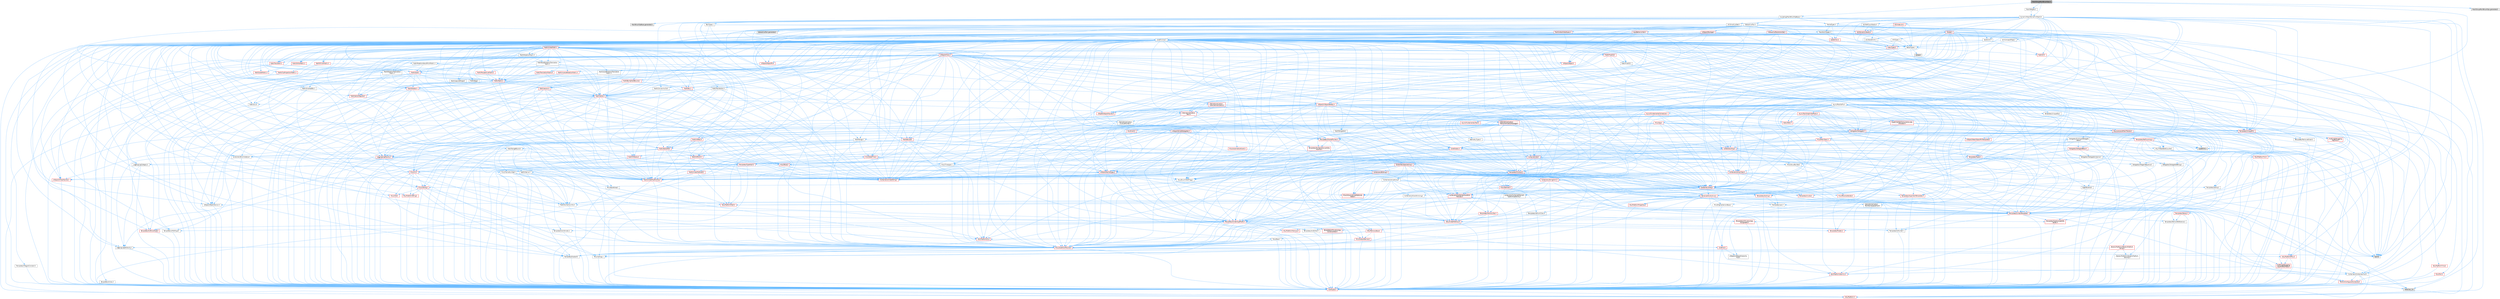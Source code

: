 digraph "MeshGroupPaintBrushOps.h"
{
 // INTERACTIVE_SVG=YES
 // LATEX_PDF_SIZE
  bgcolor="transparent";
  edge [fontname=Helvetica,fontsize=10,labelfontname=Helvetica,labelfontsize=10];
  node [fontname=Helvetica,fontsize=10,shape=box,height=0.2,width=0.4];
  Node1 [id="Node000001",label="MeshGroupPaintBrushOps.h",height=0.2,width=0.4,color="gray40", fillcolor="grey60", style="filled", fontcolor="black",tooltip=" "];
  Node1 -> Node2 [id="edge1_Node000001_Node000002",color="steelblue1",style="solid",tooltip=" "];
  Node2 [id="Node000002",label="Sculpting/MeshBrushOpBase.h",height=0.2,width=0.4,color="grey40", fillcolor="white", style="filled",URL="$d7/dea/MeshBrushOpBase_8h.html",tooltip=" "];
  Node2 -> Node3 [id="edge2_Node000002_Node000003",color="steelblue1",style="solid",tooltip=" "];
  Node3 [id="Node000003",label="CoreMinimal.h",height=0.2,width=0.4,color="grey40", fillcolor="white", style="filled",URL="$d7/d67/CoreMinimal_8h.html",tooltip=" "];
  Node3 -> Node4 [id="edge3_Node000003_Node000004",color="steelblue1",style="solid",tooltip=" "];
  Node4 [id="Node000004",label="CoreTypes.h",height=0.2,width=0.4,color="red", fillcolor="#FFF0F0", style="filled",URL="$dc/dec/CoreTypes_8h.html",tooltip=" "];
  Node4 -> Node5 [id="edge4_Node000004_Node000005",color="steelblue1",style="solid",tooltip=" "];
  Node5 [id="Node000005",label="HAL/Platform.h",height=0.2,width=0.4,color="red", fillcolor="#FFF0F0", style="filled",URL="$d9/dd0/Platform_8h.html",tooltip=" "];
  Node3 -> Node18 [id="edge5_Node000003_Node000018",color="steelblue1",style="solid",tooltip=" "];
  Node18 [id="Node000018",label="CoreFwd.h",height=0.2,width=0.4,color="red", fillcolor="#FFF0F0", style="filled",URL="$d1/d1e/CoreFwd_8h.html",tooltip=" "];
  Node18 -> Node4 [id="edge6_Node000018_Node000004",color="steelblue1",style="solid",tooltip=" "];
  Node18 -> Node19 [id="edge7_Node000018_Node000019",color="steelblue1",style="solid",tooltip=" "];
  Node19 [id="Node000019",label="Containers/ContainersFwd.h",height=0.2,width=0.4,color="grey40", fillcolor="white", style="filled",URL="$d4/d0a/ContainersFwd_8h.html",tooltip=" "];
  Node19 -> Node5 [id="edge8_Node000019_Node000005",color="steelblue1",style="solid",tooltip=" "];
  Node19 -> Node4 [id="edge9_Node000019_Node000004",color="steelblue1",style="solid",tooltip=" "];
  Node19 -> Node20 [id="edge10_Node000019_Node000020",color="steelblue1",style="solid",tooltip=" "];
  Node20 [id="Node000020",label="Traits/IsContiguousContainer.h",height=0.2,width=0.4,color="red", fillcolor="#FFF0F0", style="filled",URL="$d5/d3c/IsContiguousContainer_8h.html",tooltip=" "];
  Node20 -> Node4 [id="edge11_Node000020_Node000004",color="steelblue1",style="solid",tooltip=" "];
  Node20 -> Node22 [id="edge12_Node000020_Node000022",color="steelblue1",style="solid",tooltip=" "];
  Node22 [id="Node000022",label="initializer_list",height=0.2,width=0.4,color="grey60", fillcolor="#E0E0E0", style="filled",tooltip=" "];
  Node18 -> Node24 [id="edge13_Node000018_Node000024",color="steelblue1",style="solid",tooltip=" "];
  Node24 [id="Node000024",label="UObject/UObjectHierarchy\lFwd.h",height=0.2,width=0.4,color="grey40", fillcolor="white", style="filled",URL="$d3/d13/UObjectHierarchyFwd_8h.html",tooltip=" "];
  Node3 -> Node24 [id="edge14_Node000003_Node000024",color="steelblue1",style="solid",tooltip=" "];
  Node3 -> Node19 [id="edge15_Node000003_Node000019",color="steelblue1",style="solid",tooltip=" "];
  Node3 -> Node25 [id="edge16_Node000003_Node000025",color="steelblue1",style="solid",tooltip=" "];
  Node25 [id="Node000025",label="Misc/VarArgs.h",height=0.2,width=0.4,color="grey40", fillcolor="white", style="filled",URL="$d5/d6f/VarArgs_8h.html",tooltip=" "];
  Node25 -> Node4 [id="edge17_Node000025_Node000004",color="steelblue1",style="solid",tooltip=" "];
  Node3 -> Node26 [id="edge18_Node000003_Node000026",color="steelblue1",style="solid",tooltip=" "];
  Node26 [id="Node000026",label="Logging/LogVerbosity.h",height=0.2,width=0.4,color="grey40", fillcolor="white", style="filled",URL="$d2/d8f/LogVerbosity_8h.html",tooltip=" "];
  Node26 -> Node4 [id="edge19_Node000026_Node000004",color="steelblue1",style="solid",tooltip=" "];
  Node3 -> Node27 [id="edge20_Node000003_Node000027",color="steelblue1",style="solid",tooltip=" "];
  Node27 [id="Node000027",label="Misc/OutputDevice.h",height=0.2,width=0.4,color="red", fillcolor="#FFF0F0", style="filled",URL="$d7/d32/OutputDevice_8h.html",tooltip=" "];
  Node27 -> Node18 [id="edge21_Node000027_Node000018",color="steelblue1",style="solid",tooltip=" "];
  Node27 -> Node4 [id="edge22_Node000027_Node000004",color="steelblue1",style="solid",tooltip=" "];
  Node27 -> Node26 [id="edge23_Node000027_Node000026",color="steelblue1",style="solid",tooltip=" "];
  Node27 -> Node25 [id="edge24_Node000027_Node000025",color="steelblue1",style="solid",tooltip=" "];
  Node3 -> Node33 [id="edge25_Node000003_Node000033",color="steelblue1",style="solid",tooltip=" "];
  Node33 [id="Node000033",label="HAL/PlatformCrt.h",height=0.2,width=0.4,color="red", fillcolor="#FFF0F0", style="filled",URL="$d8/d75/PlatformCrt_8h.html",tooltip=" "];
  Node3 -> Node43 [id="edge26_Node000003_Node000043",color="steelblue1",style="solid",tooltip=" "];
  Node43 [id="Node000043",label="HAL/PlatformMisc.h",height=0.2,width=0.4,color="red", fillcolor="#FFF0F0", style="filled",URL="$d0/df5/PlatformMisc_8h.html",tooltip=" "];
  Node43 -> Node4 [id="edge27_Node000043_Node000004",color="steelblue1",style="solid",tooltip=" "];
  Node43 -> Node54 [id="edge28_Node000043_Node000054",color="steelblue1",style="solid",tooltip=" "];
  Node54 [id="Node000054",label="ProfilingDebugging\l/CpuProfilerTrace.h",height=0.2,width=0.4,color="red", fillcolor="#FFF0F0", style="filled",URL="$da/dcb/CpuProfilerTrace_8h.html",tooltip=" "];
  Node54 -> Node4 [id="edge29_Node000054_Node000004",color="steelblue1",style="solid",tooltip=" "];
  Node54 -> Node19 [id="edge30_Node000054_Node000019",color="steelblue1",style="solid",tooltip=" "];
  Node54 -> Node55 [id="edge31_Node000054_Node000055",color="steelblue1",style="solid",tooltip=" "];
  Node55 [id="Node000055",label="HAL/PlatformAtomics.h",height=0.2,width=0.4,color="red", fillcolor="#FFF0F0", style="filled",URL="$d3/d36/PlatformAtomics_8h.html",tooltip=" "];
  Node55 -> Node4 [id="edge32_Node000055_Node000004",color="steelblue1",style="solid",tooltip=" "];
  Node3 -> Node62 [id="edge33_Node000003_Node000062",color="steelblue1",style="solid",tooltip=" "];
  Node62 [id="Node000062",label="Misc/AssertionMacros.h",height=0.2,width=0.4,color="red", fillcolor="#FFF0F0", style="filled",URL="$d0/dfa/AssertionMacros_8h.html",tooltip=" "];
  Node62 -> Node4 [id="edge34_Node000062_Node000004",color="steelblue1",style="solid",tooltip=" "];
  Node62 -> Node5 [id="edge35_Node000062_Node000005",color="steelblue1",style="solid",tooltip=" "];
  Node62 -> Node43 [id="edge36_Node000062_Node000043",color="steelblue1",style="solid",tooltip=" "];
  Node62 -> Node63 [id="edge37_Node000062_Node000063",color="steelblue1",style="solid",tooltip=" "];
  Node63 [id="Node000063",label="Templates/EnableIf.h",height=0.2,width=0.4,color="grey40", fillcolor="white", style="filled",URL="$d7/d60/EnableIf_8h.html",tooltip=" "];
  Node63 -> Node4 [id="edge38_Node000063_Node000004",color="steelblue1",style="solid",tooltip=" "];
  Node62 -> Node25 [id="edge39_Node000062_Node000025",color="steelblue1",style="solid",tooltip=" "];
  Node62 -> Node70 [id="edge40_Node000062_Node000070",color="steelblue1",style="solid",tooltip=" "];
  Node70 [id="Node000070",label="atomic",height=0.2,width=0.4,color="grey60", fillcolor="#E0E0E0", style="filled",tooltip=" "];
  Node3 -> Node71 [id="edge41_Node000003_Node000071",color="steelblue1",style="solid",tooltip=" "];
  Node71 [id="Node000071",label="Templates/IsPointer.h",height=0.2,width=0.4,color="grey40", fillcolor="white", style="filled",URL="$d7/d05/IsPointer_8h.html",tooltip=" "];
  Node71 -> Node4 [id="edge42_Node000071_Node000004",color="steelblue1",style="solid",tooltip=" "];
  Node3 -> Node72 [id="edge43_Node000003_Node000072",color="steelblue1",style="solid",tooltip=" "];
  Node72 [id="Node000072",label="HAL/PlatformMemory.h",height=0.2,width=0.4,color="red", fillcolor="#FFF0F0", style="filled",URL="$de/d68/PlatformMemory_8h.html",tooltip=" "];
  Node72 -> Node4 [id="edge44_Node000072_Node000004",color="steelblue1",style="solid",tooltip=" "];
  Node3 -> Node55 [id="edge45_Node000003_Node000055",color="steelblue1",style="solid",tooltip=" "];
  Node3 -> Node77 [id="edge46_Node000003_Node000077",color="steelblue1",style="solid",tooltip=" "];
  Node77 [id="Node000077",label="Misc/Exec.h",height=0.2,width=0.4,color="grey40", fillcolor="white", style="filled",URL="$de/ddb/Exec_8h.html",tooltip=" "];
  Node77 -> Node4 [id="edge47_Node000077_Node000004",color="steelblue1",style="solid",tooltip=" "];
  Node77 -> Node62 [id="edge48_Node000077_Node000062",color="steelblue1",style="solid",tooltip=" "];
  Node3 -> Node78 [id="edge49_Node000003_Node000078",color="steelblue1",style="solid",tooltip=" "];
  Node78 [id="Node000078",label="HAL/MemoryBase.h",height=0.2,width=0.4,color="red", fillcolor="#FFF0F0", style="filled",URL="$d6/d9f/MemoryBase_8h.html",tooltip=" "];
  Node78 -> Node4 [id="edge50_Node000078_Node000004",color="steelblue1",style="solid",tooltip=" "];
  Node78 -> Node55 [id="edge51_Node000078_Node000055",color="steelblue1",style="solid",tooltip=" "];
  Node78 -> Node33 [id="edge52_Node000078_Node000033",color="steelblue1",style="solid",tooltip=" "];
  Node78 -> Node77 [id="edge53_Node000078_Node000077",color="steelblue1",style="solid",tooltip=" "];
  Node78 -> Node27 [id="edge54_Node000078_Node000027",color="steelblue1",style="solid",tooltip=" "];
  Node3 -> Node88 [id="edge55_Node000003_Node000088",color="steelblue1",style="solid",tooltip=" "];
  Node88 [id="Node000088",label="HAL/UnrealMemory.h",height=0.2,width=0.4,color="red", fillcolor="#FFF0F0", style="filled",URL="$d9/d96/UnrealMemory_8h.html",tooltip=" "];
  Node88 -> Node4 [id="edge56_Node000088_Node000004",color="steelblue1",style="solid",tooltip=" "];
  Node88 -> Node78 [id="edge57_Node000088_Node000078",color="steelblue1",style="solid",tooltip=" "];
  Node88 -> Node72 [id="edge58_Node000088_Node000072",color="steelblue1",style="solid",tooltip=" "];
  Node88 -> Node71 [id="edge59_Node000088_Node000071",color="steelblue1",style="solid",tooltip=" "];
  Node3 -> Node90 [id="edge60_Node000003_Node000090",color="steelblue1",style="solid",tooltip=" "];
  Node90 [id="Node000090",label="Templates/IsArithmetic.h",height=0.2,width=0.4,color="grey40", fillcolor="white", style="filled",URL="$d2/d5d/IsArithmetic_8h.html",tooltip=" "];
  Node90 -> Node4 [id="edge61_Node000090_Node000004",color="steelblue1",style="solid",tooltip=" "];
  Node3 -> Node84 [id="edge62_Node000003_Node000084",color="steelblue1",style="solid",tooltip=" "];
  Node84 [id="Node000084",label="Templates/AndOrNot.h",height=0.2,width=0.4,color="grey40", fillcolor="white", style="filled",URL="$db/d0a/AndOrNot_8h.html",tooltip=" "];
  Node84 -> Node4 [id="edge63_Node000084_Node000004",color="steelblue1",style="solid",tooltip=" "];
  Node3 -> Node91 [id="edge64_Node000003_Node000091",color="steelblue1",style="solid",tooltip=" "];
  Node91 [id="Node000091",label="Templates/IsPODType.h",height=0.2,width=0.4,color="grey40", fillcolor="white", style="filled",URL="$d7/db1/IsPODType_8h.html",tooltip=" "];
  Node91 -> Node4 [id="edge65_Node000091_Node000004",color="steelblue1",style="solid",tooltip=" "];
  Node3 -> Node92 [id="edge66_Node000003_Node000092",color="steelblue1",style="solid",tooltip=" "];
  Node92 [id="Node000092",label="Templates/IsUECoreType.h",height=0.2,width=0.4,color="red", fillcolor="#FFF0F0", style="filled",URL="$d1/db8/IsUECoreType_8h.html",tooltip=" "];
  Node92 -> Node4 [id="edge67_Node000092_Node000004",color="steelblue1",style="solid",tooltip=" "];
  Node3 -> Node85 [id="edge68_Node000003_Node000085",color="steelblue1",style="solid",tooltip=" "];
  Node85 [id="Node000085",label="Templates/IsTriviallyCopy\lConstructible.h",height=0.2,width=0.4,color="red", fillcolor="#FFF0F0", style="filled",URL="$d3/d78/IsTriviallyCopyConstructible_8h.html",tooltip=" "];
  Node85 -> Node4 [id="edge69_Node000085_Node000004",color="steelblue1",style="solid",tooltip=" "];
  Node3 -> Node93 [id="edge70_Node000003_Node000093",color="steelblue1",style="solid",tooltip=" "];
  Node93 [id="Node000093",label="Templates/UnrealTypeTraits.h",height=0.2,width=0.4,color="red", fillcolor="#FFF0F0", style="filled",URL="$d2/d2d/UnrealTypeTraits_8h.html",tooltip=" "];
  Node93 -> Node4 [id="edge71_Node000093_Node000004",color="steelblue1",style="solid",tooltip=" "];
  Node93 -> Node71 [id="edge72_Node000093_Node000071",color="steelblue1",style="solid",tooltip=" "];
  Node93 -> Node62 [id="edge73_Node000093_Node000062",color="steelblue1",style="solid",tooltip=" "];
  Node93 -> Node84 [id="edge74_Node000093_Node000084",color="steelblue1",style="solid",tooltip=" "];
  Node93 -> Node63 [id="edge75_Node000093_Node000063",color="steelblue1",style="solid",tooltip=" "];
  Node93 -> Node90 [id="edge76_Node000093_Node000090",color="steelblue1",style="solid",tooltip=" "];
  Node93 -> Node94 [id="edge77_Node000093_Node000094",color="steelblue1",style="solid",tooltip=" "];
  Node94 [id="Node000094",label="Templates/Models.h",height=0.2,width=0.4,color="red", fillcolor="#FFF0F0", style="filled",URL="$d3/d0c/Models_8h.html",tooltip=" "];
  Node93 -> Node91 [id="edge78_Node000093_Node000091",color="steelblue1",style="solid",tooltip=" "];
  Node93 -> Node92 [id="edge79_Node000093_Node000092",color="steelblue1",style="solid",tooltip=" "];
  Node93 -> Node85 [id="edge80_Node000093_Node000085",color="steelblue1",style="solid",tooltip=" "];
  Node3 -> Node63 [id="edge81_Node000003_Node000063",color="steelblue1",style="solid",tooltip=" "];
  Node3 -> Node95 [id="edge82_Node000003_Node000095",color="steelblue1",style="solid",tooltip=" "];
  Node95 [id="Node000095",label="Templates/RemoveReference.h",height=0.2,width=0.4,color="grey40", fillcolor="white", style="filled",URL="$da/dbe/RemoveReference_8h.html",tooltip=" "];
  Node95 -> Node4 [id="edge83_Node000095_Node000004",color="steelblue1",style="solid",tooltip=" "];
  Node3 -> Node96 [id="edge84_Node000003_Node000096",color="steelblue1",style="solid",tooltip=" "];
  Node96 [id="Node000096",label="Templates/IntegralConstant.h",height=0.2,width=0.4,color="grey40", fillcolor="white", style="filled",URL="$db/d1b/IntegralConstant_8h.html",tooltip=" "];
  Node96 -> Node4 [id="edge85_Node000096_Node000004",color="steelblue1",style="solid",tooltip=" "];
  Node3 -> Node97 [id="edge86_Node000003_Node000097",color="steelblue1",style="solid",tooltip=" "];
  Node97 [id="Node000097",label="Templates/IsClass.h",height=0.2,width=0.4,color="grey40", fillcolor="white", style="filled",URL="$db/dcb/IsClass_8h.html",tooltip=" "];
  Node97 -> Node4 [id="edge87_Node000097_Node000004",color="steelblue1",style="solid",tooltip=" "];
  Node3 -> Node98 [id="edge88_Node000003_Node000098",color="steelblue1",style="solid",tooltip=" "];
  Node98 [id="Node000098",label="Templates/TypeCompatible\lBytes.h",height=0.2,width=0.4,color="red", fillcolor="#FFF0F0", style="filled",URL="$df/d0a/TypeCompatibleBytes_8h.html",tooltip=" "];
  Node98 -> Node4 [id="edge89_Node000098_Node000004",color="steelblue1",style="solid",tooltip=" "];
  Node3 -> Node20 [id="edge90_Node000003_Node000020",color="steelblue1",style="solid",tooltip=" "];
  Node3 -> Node99 [id="edge91_Node000003_Node000099",color="steelblue1",style="solid",tooltip=" "];
  Node99 [id="Node000099",label="Templates/UnrealTemplate.h",height=0.2,width=0.4,color="red", fillcolor="#FFF0F0", style="filled",URL="$d4/d24/UnrealTemplate_8h.html",tooltip=" "];
  Node99 -> Node4 [id="edge92_Node000099_Node000004",color="steelblue1",style="solid",tooltip=" "];
  Node99 -> Node71 [id="edge93_Node000099_Node000071",color="steelblue1",style="solid",tooltip=" "];
  Node99 -> Node88 [id="edge94_Node000099_Node000088",color="steelblue1",style="solid",tooltip=" "];
  Node99 -> Node93 [id="edge95_Node000099_Node000093",color="steelblue1",style="solid",tooltip=" "];
  Node99 -> Node95 [id="edge96_Node000099_Node000095",color="steelblue1",style="solid",tooltip=" "];
  Node99 -> Node98 [id="edge97_Node000099_Node000098",color="steelblue1",style="solid",tooltip=" "];
  Node99 -> Node20 [id="edge98_Node000099_Node000020",color="steelblue1",style="solid",tooltip=" "];
  Node3 -> Node48 [id="edge99_Node000003_Node000048",color="steelblue1",style="solid",tooltip=" "];
  Node48 [id="Node000048",label="Math/NumericLimits.h",height=0.2,width=0.4,color="grey40", fillcolor="white", style="filled",URL="$df/d1b/NumericLimits_8h.html",tooltip=" "];
  Node48 -> Node4 [id="edge100_Node000048_Node000004",color="steelblue1",style="solid",tooltip=" "];
  Node3 -> Node103 [id="edge101_Node000003_Node000103",color="steelblue1",style="solid",tooltip=" "];
  Node103 [id="Node000103",label="HAL/PlatformMath.h",height=0.2,width=0.4,color="red", fillcolor="#FFF0F0", style="filled",URL="$dc/d53/PlatformMath_8h.html",tooltip=" "];
  Node103 -> Node4 [id="edge102_Node000103_Node000004",color="steelblue1",style="solid",tooltip=" "];
  Node3 -> Node86 [id="edge103_Node000003_Node000086",color="steelblue1",style="solid",tooltip=" "];
  Node86 [id="Node000086",label="Templates/IsTriviallyCopy\lAssignable.h",height=0.2,width=0.4,color="red", fillcolor="#FFF0F0", style="filled",URL="$d2/df2/IsTriviallyCopyAssignable_8h.html",tooltip=" "];
  Node86 -> Node4 [id="edge104_Node000086_Node000004",color="steelblue1",style="solid",tooltip=" "];
  Node3 -> Node111 [id="edge105_Node000003_Node000111",color="steelblue1",style="solid",tooltip=" "];
  Node111 [id="Node000111",label="Templates/MemoryOps.h",height=0.2,width=0.4,color="red", fillcolor="#FFF0F0", style="filled",URL="$db/dea/MemoryOps_8h.html",tooltip=" "];
  Node111 -> Node4 [id="edge106_Node000111_Node000004",color="steelblue1",style="solid",tooltip=" "];
  Node111 -> Node88 [id="edge107_Node000111_Node000088",color="steelblue1",style="solid",tooltip=" "];
  Node111 -> Node86 [id="edge108_Node000111_Node000086",color="steelblue1",style="solid",tooltip=" "];
  Node111 -> Node85 [id="edge109_Node000111_Node000085",color="steelblue1",style="solid",tooltip=" "];
  Node111 -> Node93 [id="edge110_Node000111_Node000093",color="steelblue1",style="solid",tooltip=" "];
  Node3 -> Node112 [id="edge111_Node000003_Node000112",color="steelblue1",style="solid",tooltip=" "];
  Node112 [id="Node000112",label="Containers/ContainerAllocation\lPolicies.h",height=0.2,width=0.4,color="red", fillcolor="#FFF0F0", style="filled",URL="$d7/dff/ContainerAllocationPolicies_8h.html",tooltip=" "];
  Node112 -> Node4 [id="edge112_Node000112_Node000004",color="steelblue1",style="solid",tooltip=" "];
  Node112 -> Node112 [id="edge113_Node000112_Node000112",color="steelblue1",style="solid",tooltip=" "];
  Node112 -> Node103 [id="edge114_Node000112_Node000103",color="steelblue1",style="solid",tooltip=" "];
  Node112 -> Node88 [id="edge115_Node000112_Node000088",color="steelblue1",style="solid",tooltip=" "];
  Node112 -> Node48 [id="edge116_Node000112_Node000048",color="steelblue1",style="solid",tooltip=" "];
  Node112 -> Node62 [id="edge117_Node000112_Node000062",color="steelblue1",style="solid",tooltip=" "];
  Node112 -> Node111 [id="edge118_Node000112_Node000111",color="steelblue1",style="solid",tooltip=" "];
  Node112 -> Node98 [id="edge119_Node000112_Node000098",color="steelblue1",style="solid",tooltip=" "];
  Node3 -> Node115 [id="edge120_Node000003_Node000115",color="steelblue1",style="solid",tooltip=" "];
  Node115 [id="Node000115",label="Templates/IsEnumClass.h",height=0.2,width=0.4,color="grey40", fillcolor="white", style="filled",URL="$d7/d15/IsEnumClass_8h.html",tooltip=" "];
  Node115 -> Node4 [id="edge121_Node000115_Node000004",color="steelblue1",style="solid",tooltip=" "];
  Node115 -> Node84 [id="edge122_Node000115_Node000084",color="steelblue1",style="solid",tooltip=" "];
  Node3 -> Node116 [id="edge123_Node000003_Node000116",color="steelblue1",style="solid",tooltip=" "];
  Node116 [id="Node000116",label="HAL/PlatformProperties.h",height=0.2,width=0.4,color="red", fillcolor="#FFF0F0", style="filled",URL="$d9/db0/PlatformProperties_8h.html",tooltip=" "];
  Node116 -> Node4 [id="edge124_Node000116_Node000004",color="steelblue1",style="solid",tooltip=" "];
  Node3 -> Node119 [id="edge125_Node000003_Node000119",color="steelblue1",style="solid",tooltip=" "];
  Node119 [id="Node000119",label="Misc/EngineVersionBase.h",height=0.2,width=0.4,color="grey40", fillcolor="white", style="filled",URL="$d5/d2b/EngineVersionBase_8h.html",tooltip=" "];
  Node119 -> Node4 [id="edge126_Node000119_Node000004",color="steelblue1",style="solid",tooltip=" "];
  Node3 -> Node120 [id="edge127_Node000003_Node000120",color="steelblue1",style="solid",tooltip=" "];
  Node120 [id="Node000120",label="Internationalization\l/TextNamespaceFwd.h",height=0.2,width=0.4,color="grey40", fillcolor="white", style="filled",URL="$d8/d97/TextNamespaceFwd_8h.html",tooltip=" "];
  Node120 -> Node4 [id="edge128_Node000120_Node000004",color="steelblue1",style="solid",tooltip=" "];
  Node3 -> Node121 [id="edge129_Node000003_Node000121",color="steelblue1",style="solid",tooltip=" "];
  Node121 [id="Node000121",label="Serialization/Archive.h",height=0.2,width=0.4,color="red", fillcolor="#FFF0F0", style="filled",URL="$d7/d3b/Archive_8h.html",tooltip=" "];
  Node121 -> Node18 [id="edge130_Node000121_Node000018",color="steelblue1",style="solid",tooltip=" "];
  Node121 -> Node4 [id="edge131_Node000121_Node000004",color="steelblue1",style="solid",tooltip=" "];
  Node121 -> Node116 [id="edge132_Node000121_Node000116",color="steelblue1",style="solid",tooltip=" "];
  Node121 -> Node120 [id="edge133_Node000121_Node000120",color="steelblue1",style="solid",tooltip=" "];
  Node121 -> Node62 [id="edge134_Node000121_Node000062",color="steelblue1",style="solid",tooltip=" "];
  Node121 -> Node119 [id="edge135_Node000121_Node000119",color="steelblue1",style="solid",tooltip=" "];
  Node121 -> Node25 [id="edge136_Node000121_Node000025",color="steelblue1",style="solid",tooltip=" "];
  Node121 -> Node63 [id="edge137_Node000121_Node000063",color="steelblue1",style="solid",tooltip=" "];
  Node121 -> Node115 [id="edge138_Node000121_Node000115",color="steelblue1",style="solid",tooltip=" "];
  Node121 -> Node99 [id="edge139_Node000121_Node000099",color="steelblue1",style="solid",tooltip=" "];
  Node121 -> Node124 [id="edge140_Node000121_Node000124",color="steelblue1",style="solid",tooltip=" "];
  Node124 [id="Node000124",label="UObject/ObjectVersion.h",height=0.2,width=0.4,color="grey40", fillcolor="white", style="filled",URL="$da/d63/ObjectVersion_8h.html",tooltip=" "];
  Node124 -> Node4 [id="edge141_Node000124_Node000004",color="steelblue1",style="solid",tooltip=" "];
  Node3 -> Node125 [id="edge142_Node000003_Node000125",color="steelblue1",style="solid",tooltip=" "];
  Node125 [id="Node000125",label="Templates/Less.h",height=0.2,width=0.4,color="grey40", fillcolor="white", style="filled",URL="$de/dc8/Less_8h.html",tooltip=" "];
  Node125 -> Node4 [id="edge143_Node000125_Node000004",color="steelblue1",style="solid",tooltip=" "];
  Node125 -> Node99 [id="edge144_Node000125_Node000099",color="steelblue1",style="solid",tooltip=" "];
  Node3 -> Node126 [id="edge145_Node000003_Node000126",color="steelblue1",style="solid",tooltip=" "];
  Node126 [id="Node000126",label="Templates/Sorting.h",height=0.2,width=0.4,color="red", fillcolor="#FFF0F0", style="filled",URL="$d3/d9e/Sorting_8h.html",tooltip=" "];
  Node126 -> Node4 [id="edge146_Node000126_Node000004",color="steelblue1",style="solid",tooltip=" "];
  Node126 -> Node103 [id="edge147_Node000126_Node000103",color="steelblue1",style="solid",tooltip=" "];
  Node126 -> Node125 [id="edge148_Node000126_Node000125",color="steelblue1",style="solid",tooltip=" "];
  Node3 -> Node137 [id="edge149_Node000003_Node000137",color="steelblue1",style="solid",tooltip=" "];
  Node137 [id="Node000137",label="Misc/Char.h",height=0.2,width=0.4,color="red", fillcolor="#FFF0F0", style="filled",URL="$d0/d58/Char_8h.html",tooltip=" "];
  Node137 -> Node4 [id="edge150_Node000137_Node000004",color="steelblue1",style="solid",tooltip=" "];
  Node3 -> Node140 [id="edge151_Node000003_Node000140",color="steelblue1",style="solid",tooltip=" "];
  Node140 [id="Node000140",label="GenericPlatform/GenericPlatform\lStricmp.h",height=0.2,width=0.4,color="grey40", fillcolor="white", style="filled",URL="$d2/d86/GenericPlatformStricmp_8h.html",tooltip=" "];
  Node140 -> Node4 [id="edge152_Node000140_Node000004",color="steelblue1",style="solid",tooltip=" "];
  Node3 -> Node141 [id="edge153_Node000003_Node000141",color="steelblue1",style="solid",tooltip=" "];
  Node141 [id="Node000141",label="GenericPlatform/GenericPlatform\lString.h",height=0.2,width=0.4,color="red", fillcolor="#FFF0F0", style="filled",URL="$dd/d20/GenericPlatformString_8h.html",tooltip=" "];
  Node141 -> Node4 [id="edge154_Node000141_Node000004",color="steelblue1",style="solid",tooltip=" "];
  Node141 -> Node140 [id="edge155_Node000141_Node000140",color="steelblue1",style="solid",tooltip=" "];
  Node141 -> Node63 [id="edge156_Node000141_Node000063",color="steelblue1",style="solid",tooltip=" "];
  Node3 -> Node74 [id="edge157_Node000003_Node000074",color="steelblue1",style="solid",tooltip=" "];
  Node74 [id="Node000074",label="HAL/PlatformString.h",height=0.2,width=0.4,color="red", fillcolor="#FFF0F0", style="filled",URL="$db/db5/PlatformString_8h.html",tooltip=" "];
  Node74 -> Node4 [id="edge158_Node000074_Node000004",color="steelblue1",style="solid",tooltip=" "];
  Node3 -> Node144 [id="edge159_Node000003_Node000144",color="steelblue1",style="solid",tooltip=" "];
  Node144 [id="Node000144",label="Misc/CString.h",height=0.2,width=0.4,color="red", fillcolor="#FFF0F0", style="filled",URL="$d2/d49/CString_8h.html",tooltip=" "];
  Node144 -> Node4 [id="edge160_Node000144_Node000004",color="steelblue1",style="solid",tooltip=" "];
  Node144 -> Node33 [id="edge161_Node000144_Node000033",color="steelblue1",style="solid",tooltip=" "];
  Node144 -> Node74 [id="edge162_Node000144_Node000074",color="steelblue1",style="solid",tooltip=" "];
  Node144 -> Node62 [id="edge163_Node000144_Node000062",color="steelblue1",style="solid",tooltip=" "];
  Node144 -> Node137 [id="edge164_Node000144_Node000137",color="steelblue1",style="solid",tooltip=" "];
  Node144 -> Node25 [id="edge165_Node000144_Node000025",color="steelblue1",style="solid",tooltip=" "];
  Node3 -> Node145 [id="edge166_Node000003_Node000145",color="steelblue1",style="solid",tooltip=" "];
  Node145 [id="Node000145",label="Misc/Crc.h",height=0.2,width=0.4,color="red", fillcolor="#FFF0F0", style="filled",URL="$d4/dd2/Crc_8h.html",tooltip=" "];
  Node145 -> Node4 [id="edge167_Node000145_Node000004",color="steelblue1",style="solid",tooltip=" "];
  Node145 -> Node74 [id="edge168_Node000145_Node000074",color="steelblue1",style="solid",tooltip=" "];
  Node145 -> Node62 [id="edge169_Node000145_Node000062",color="steelblue1",style="solid",tooltip=" "];
  Node145 -> Node144 [id="edge170_Node000145_Node000144",color="steelblue1",style="solid",tooltip=" "];
  Node145 -> Node137 [id="edge171_Node000145_Node000137",color="steelblue1",style="solid",tooltip=" "];
  Node145 -> Node93 [id="edge172_Node000145_Node000093",color="steelblue1",style="solid",tooltip=" "];
  Node3 -> Node136 [id="edge173_Node000003_Node000136",color="steelblue1",style="solid",tooltip=" "];
  Node136 [id="Node000136",label="Math/UnrealMathUtility.h",height=0.2,width=0.4,color="red", fillcolor="#FFF0F0", style="filled",URL="$db/db8/UnrealMathUtility_8h.html",tooltip=" "];
  Node136 -> Node4 [id="edge174_Node000136_Node000004",color="steelblue1",style="solid",tooltip=" "];
  Node136 -> Node62 [id="edge175_Node000136_Node000062",color="steelblue1",style="solid",tooltip=" "];
  Node136 -> Node103 [id="edge176_Node000136_Node000103",color="steelblue1",style="solid",tooltip=" "];
  Node3 -> Node146 [id="edge177_Node000003_Node000146",color="steelblue1",style="solid",tooltip=" "];
  Node146 [id="Node000146",label="Containers/UnrealString.h",height=0.2,width=0.4,color="red", fillcolor="#FFF0F0", style="filled",URL="$d5/dba/UnrealString_8h.html",tooltip=" "];
  Node3 -> Node150 [id="edge178_Node000003_Node000150",color="steelblue1",style="solid",tooltip=" "];
  Node150 [id="Node000150",label="Containers/Array.h",height=0.2,width=0.4,color="red", fillcolor="#FFF0F0", style="filled",URL="$df/dd0/Array_8h.html",tooltip=" "];
  Node150 -> Node4 [id="edge179_Node000150_Node000004",color="steelblue1",style="solid",tooltip=" "];
  Node150 -> Node62 [id="edge180_Node000150_Node000062",color="steelblue1",style="solid",tooltip=" "];
  Node150 -> Node151 [id="edge181_Node000150_Node000151",color="steelblue1",style="solid",tooltip=" "];
  Node151 [id="Node000151",label="Misc/IntrusiveUnsetOptional\lState.h",height=0.2,width=0.4,color="red", fillcolor="#FFF0F0", style="filled",URL="$d2/d0a/IntrusiveUnsetOptionalState_8h.html",tooltip=" "];
  Node150 -> Node153 [id="edge182_Node000150_Node000153",color="steelblue1",style="solid",tooltip=" "];
  Node153 [id="Node000153",label="Misc/ReverseIterate.h",height=0.2,width=0.4,color="red", fillcolor="#FFF0F0", style="filled",URL="$db/de3/ReverseIterate_8h.html",tooltip=" "];
  Node153 -> Node5 [id="edge183_Node000153_Node000005",color="steelblue1",style="solid",tooltip=" "];
  Node150 -> Node88 [id="edge184_Node000150_Node000088",color="steelblue1",style="solid",tooltip=" "];
  Node150 -> Node93 [id="edge185_Node000150_Node000093",color="steelblue1",style="solid",tooltip=" "];
  Node150 -> Node99 [id="edge186_Node000150_Node000099",color="steelblue1",style="solid",tooltip=" "];
  Node150 -> Node155 [id="edge187_Node000150_Node000155",color="steelblue1",style="solid",tooltip=" "];
  Node155 [id="Node000155",label="Containers/AllowShrinking.h",height=0.2,width=0.4,color="grey40", fillcolor="white", style="filled",URL="$d7/d1a/AllowShrinking_8h.html",tooltip=" "];
  Node155 -> Node4 [id="edge188_Node000155_Node000004",color="steelblue1",style="solid",tooltip=" "];
  Node150 -> Node112 [id="edge189_Node000150_Node000112",color="steelblue1",style="solid",tooltip=" "];
  Node150 -> Node156 [id="edge190_Node000150_Node000156",color="steelblue1",style="solid",tooltip=" "];
  Node156 [id="Node000156",label="Containers/ContainerElement\lTypeCompatibility.h",height=0.2,width=0.4,color="grey40", fillcolor="white", style="filled",URL="$df/ddf/ContainerElementTypeCompatibility_8h.html",tooltip=" "];
  Node156 -> Node4 [id="edge191_Node000156_Node000004",color="steelblue1",style="solid",tooltip=" "];
  Node156 -> Node93 [id="edge192_Node000156_Node000093",color="steelblue1",style="solid",tooltip=" "];
  Node150 -> Node121 [id="edge193_Node000150_Node000121",color="steelblue1",style="solid",tooltip=" "];
  Node150 -> Node129 [id="edge194_Node000150_Node000129",color="steelblue1",style="solid",tooltip=" "];
  Node129 [id="Node000129",label="Templates/Invoke.h",height=0.2,width=0.4,color="red", fillcolor="#FFF0F0", style="filled",URL="$d7/deb/Invoke_8h.html",tooltip=" "];
  Node129 -> Node4 [id="edge195_Node000129_Node000004",color="steelblue1",style="solid",tooltip=" "];
  Node129 -> Node99 [id="edge196_Node000129_Node000099",color="steelblue1",style="solid",tooltip=" "];
  Node150 -> Node125 [id="edge197_Node000150_Node000125",color="steelblue1",style="solid",tooltip=" "];
  Node150 -> Node126 [id="edge198_Node000150_Node000126",color="steelblue1",style="solid",tooltip=" "];
  Node150 -> Node173 [id="edge199_Node000150_Node000173",color="steelblue1",style="solid",tooltip=" "];
  Node173 [id="Node000173",label="Templates/AlignmentTemplates.h",height=0.2,width=0.4,color="red", fillcolor="#FFF0F0", style="filled",URL="$dd/d32/AlignmentTemplates_8h.html",tooltip=" "];
  Node173 -> Node4 [id="edge200_Node000173_Node000004",color="steelblue1",style="solid",tooltip=" "];
  Node173 -> Node71 [id="edge201_Node000173_Node000071",color="steelblue1",style="solid",tooltip=" "];
  Node3 -> Node174 [id="edge202_Node000003_Node000174",color="steelblue1",style="solid",tooltip=" "];
  Node174 [id="Node000174",label="Misc/FrameNumber.h",height=0.2,width=0.4,color="grey40", fillcolor="white", style="filled",URL="$dd/dbd/FrameNumber_8h.html",tooltip=" "];
  Node174 -> Node4 [id="edge203_Node000174_Node000004",color="steelblue1",style="solid",tooltip=" "];
  Node174 -> Node48 [id="edge204_Node000174_Node000048",color="steelblue1",style="solid",tooltip=" "];
  Node174 -> Node136 [id="edge205_Node000174_Node000136",color="steelblue1",style="solid",tooltip=" "];
  Node174 -> Node63 [id="edge206_Node000174_Node000063",color="steelblue1",style="solid",tooltip=" "];
  Node174 -> Node93 [id="edge207_Node000174_Node000093",color="steelblue1",style="solid",tooltip=" "];
  Node3 -> Node175 [id="edge208_Node000003_Node000175",color="steelblue1",style="solid",tooltip=" "];
  Node175 [id="Node000175",label="Misc/Timespan.h",height=0.2,width=0.4,color="grey40", fillcolor="white", style="filled",URL="$da/dd9/Timespan_8h.html",tooltip=" "];
  Node175 -> Node4 [id="edge209_Node000175_Node000004",color="steelblue1",style="solid",tooltip=" "];
  Node175 -> Node176 [id="edge210_Node000175_Node000176",color="steelblue1",style="solid",tooltip=" "];
  Node176 [id="Node000176",label="Math/Interval.h",height=0.2,width=0.4,color="grey40", fillcolor="white", style="filled",URL="$d1/d55/Interval_8h.html",tooltip=" "];
  Node176 -> Node4 [id="edge211_Node000176_Node000004",color="steelblue1",style="solid",tooltip=" "];
  Node176 -> Node90 [id="edge212_Node000176_Node000090",color="steelblue1",style="solid",tooltip=" "];
  Node176 -> Node93 [id="edge213_Node000176_Node000093",color="steelblue1",style="solid",tooltip=" "];
  Node176 -> Node48 [id="edge214_Node000176_Node000048",color="steelblue1",style="solid",tooltip=" "];
  Node176 -> Node136 [id="edge215_Node000176_Node000136",color="steelblue1",style="solid",tooltip=" "];
  Node175 -> Node136 [id="edge216_Node000175_Node000136",color="steelblue1",style="solid",tooltip=" "];
  Node175 -> Node62 [id="edge217_Node000175_Node000062",color="steelblue1",style="solid",tooltip=" "];
  Node3 -> Node177 [id="edge218_Node000003_Node000177",color="steelblue1",style="solid",tooltip=" "];
  Node177 [id="Node000177",label="Containers/StringConv.h",height=0.2,width=0.4,color="red", fillcolor="#FFF0F0", style="filled",URL="$d3/ddf/StringConv_8h.html",tooltip=" "];
  Node177 -> Node4 [id="edge219_Node000177_Node000004",color="steelblue1",style="solid",tooltip=" "];
  Node177 -> Node62 [id="edge220_Node000177_Node000062",color="steelblue1",style="solid",tooltip=" "];
  Node177 -> Node112 [id="edge221_Node000177_Node000112",color="steelblue1",style="solid",tooltip=" "];
  Node177 -> Node150 [id="edge222_Node000177_Node000150",color="steelblue1",style="solid",tooltip=" "];
  Node177 -> Node144 [id="edge223_Node000177_Node000144",color="steelblue1",style="solid",tooltip=" "];
  Node177 -> Node178 [id="edge224_Node000177_Node000178",color="steelblue1",style="solid",tooltip=" "];
  Node178 [id="Node000178",label="Templates/IsArray.h",height=0.2,width=0.4,color="grey40", fillcolor="white", style="filled",URL="$d8/d8d/IsArray_8h.html",tooltip=" "];
  Node178 -> Node4 [id="edge225_Node000178_Node000004",color="steelblue1",style="solid",tooltip=" "];
  Node177 -> Node99 [id="edge226_Node000177_Node000099",color="steelblue1",style="solid",tooltip=" "];
  Node177 -> Node93 [id="edge227_Node000177_Node000093",color="steelblue1",style="solid",tooltip=" "];
  Node177 -> Node20 [id="edge228_Node000177_Node000020",color="steelblue1",style="solid",tooltip=" "];
  Node3 -> Node179 [id="edge229_Node000003_Node000179",color="steelblue1",style="solid",tooltip=" "];
  Node179 [id="Node000179",label="UObject/UnrealNames.h",height=0.2,width=0.4,color="red", fillcolor="#FFF0F0", style="filled",URL="$d8/db1/UnrealNames_8h.html",tooltip=" "];
  Node179 -> Node4 [id="edge230_Node000179_Node000004",color="steelblue1",style="solid",tooltip=" "];
  Node3 -> Node181 [id="edge231_Node000003_Node000181",color="steelblue1",style="solid",tooltip=" "];
  Node181 [id="Node000181",label="UObject/NameTypes.h",height=0.2,width=0.4,color="red", fillcolor="#FFF0F0", style="filled",URL="$d6/d35/NameTypes_8h.html",tooltip=" "];
  Node181 -> Node4 [id="edge232_Node000181_Node000004",color="steelblue1",style="solid",tooltip=" "];
  Node181 -> Node62 [id="edge233_Node000181_Node000062",color="steelblue1",style="solid",tooltip=" "];
  Node181 -> Node88 [id="edge234_Node000181_Node000088",color="steelblue1",style="solid",tooltip=" "];
  Node181 -> Node93 [id="edge235_Node000181_Node000093",color="steelblue1",style="solid",tooltip=" "];
  Node181 -> Node99 [id="edge236_Node000181_Node000099",color="steelblue1",style="solid",tooltip=" "];
  Node181 -> Node146 [id="edge237_Node000181_Node000146",color="steelblue1",style="solid",tooltip=" "];
  Node181 -> Node177 [id="edge238_Node000181_Node000177",color="steelblue1",style="solid",tooltip=" "];
  Node181 -> Node179 [id="edge239_Node000181_Node000179",color="steelblue1",style="solid",tooltip=" "];
  Node181 -> Node151 [id="edge240_Node000181_Node000151",color="steelblue1",style="solid",tooltip=" "];
  Node3 -> Node189 [id="edge241_Node000003_Node000189",color="steelblue1",style="solid",tooltip=" "];
  Node189 [id="Node000189",label="Misc/Parse.h",height=0.2,width=0.4,color="red", fillcolor="#FFF0F0", style="filled",URL="$dc/d71/Parse_8h.html",tooltip=" "];
  Node189 -> Node146 [id="edge242_Node000189_Node000146",color="steelblue1",style="solid",tooltip=" "];
  Node189 -> Node4 [id="edge243_Node000189_Node000004",color="steelblue1",style="solid",tooltip=" "];
  Node189 -> Node33 [id="edge244_Node000189_Node000033",color="steelblue1",style="solid",tooltip=" "];
  Node189 -> Node50 [id="edge245_Node000189_Node000050",color="steelblue1",style="solid",tooltip=" "];
  Node50 [id="Node000050",label="Misc/EnumClassFlags.h",height=0.2,width=0.4,color="grey40", fillcolor="white", style="filled",URL="$d8/de7/EnumClassFlags_8h.html",tooltip=" "];
  Node189 -> Node190 [id="edge246_Node000189_Node000190",color="steelblue1",style="solid",tooltip=" "];
  Node190 [id="Node000190",label="Templates/Function.h",height=0.2,width=0.4,color="red", fillcolor="#FFF0F0", style="filled",URL="$df/df5/Function_8h.html",tooltip=" "];
  Node190 -> Node4 [id="edge247_Node000190_Node000004",color="steelblue1",style="solid",tooltip=" "];
  Node190 -> Node62 [id="edge248_Node000190_Node000062",color="steelblue1",style="solid",tooltip=" "];
  Node190 -> Node151 [id="edge249_Node000190_Node000151",color="steelblue1",style="solid",tooltip=" "];
  Node190 -> Node88 [id="edge250_Node000190_Node000088",color="steelblue1",style="solid",tooltip=" "];
  Node190 -> Node93 [id="edge251_Node000190_Node000093",color="steelblue1",style="solid",tooltip=" "];
  Node190 -> Node129 [id="edge252_Node000190_Node000129",color="steelblue1",style="solid",tooltip=" "];
  Node190 -> Node99 [id="edge253_Node000190_Node000099",color="steelblue1",style="solid",tooltip=" "];
  Node190 -> Node136 [id="edge254_Node000190_Node000136",color="steelblue1",style="solid",tooltip=" "];
  Node3 -> Node173 [id="edge255_Node000003_Node000173",color="steelblue1",style="solid",tooltip=" "];
  Node3 -> Node192 [id="edge256_Node000003_Node000192",color="steelblue1",style="solid",tooltip=" "];
  Node192 [id="Node000192",label="Misc/StructBuilder.h",height=0.2,width=0.4,color="grey40", fillcolor="white", style="filled",URL="$d9/db3/StructBuilder_8h.html",tooltip=" "];
  Node192 -> Node4 [id="edge257_Node000192_Node000004",color="steelblue1",style="solid",tooltip=" "];
  Node192 -> Node136 [id="edge258_Node000192_Node000136",color="steelblue1",style="solid",tooltip=" "];
  Node192 -> Node173 [id="edge259_Node000192_Node000173",color="steelblue1",style="solid",tooltip=" "];
  Node3 -> Node105 [id="edge260_Node000003_Node000105",color="steelblue1",style="solid",tooltip=" "];
  Node105 [id="Node000105",label="Templates/Decay.h",height=0.2,width=0.4,color="red", fillcolor="#FFF0F0", style="filled",URL="$dd/d0f/Decay_8h.html",tooltip=" "];
  Node105 -> Node4 [id="edge261_Node000105_Node000004",color="steelblue1",style="solid",tooltip=" "];
  Node105 -> Node95 [id="edge262_Node000105_Node000095",color="steelblue1",style="solid",tooltip=" "];
  Node3 -> Node193 [id="edge263_Node000003_Node000193",color="steelblue1",style="solid",tooltip=" "];
  Node193 [id="Node000193",label="Templates/PointerIsConvertible\lFromTo.h",height=0.2,width=0.4,color="red", fillcolor="#FFF0F0", style="filled",URL="$d6/d65/PointerIsConvertibleFromTo_8h.html",tooltip=" "];
  Node193 -> Node4 [id="edge264_Node000193_Node000004",color="steelblue1",style="solid",tooltip=" "];
  Node3 -> Node129 [id="edge265_Node000003_Node000129",color="steelblue1",style="solid",tooltip=" "];
  Node3 -> Node190 [id="edge266_Node000003_Node000190",color="steelblue1",style="solid",tooltip=" "];
  Node3 -> Node162 [id="edge267_Node000003_Node000162",color="steelblue1",style="solid",tooltip=" "];
  Node162 [id="Node000162",label="Templates/TypeHash.h",height=0.2,width=0.4,color="red", fillcolor="#FFF0F0", style="filled",URL="$d1/d62/TypeHash_8h.html",tooltip=" "];
  Node162 -> Node4 [id="edge268_Node000162_Node000004",color="steelblue1",style="solid",tooltip=" "];
  Node162 -> Node145 [id="edge269_Node000162_Node000145",color="steelblue1",style="solid",tooltip=" "];
  Node3 -> Node194 [id="edge270_Node000003_Node000194",color="steelblue1",style="solid",tooltip=" "];
  Node194 [id="Node000194",label="Containers/ScriptArray.h",height=0.2,width=0.4,color="grey40", fillcolor="white", style="filled",URL="$dc/daf/ScriptArray_8h.html",tooltip=" "];
  Node194 -> Node4 [id="edge271_Node000194_Node000004",color="steelblue1",style="solid",tooltip=" "];
  Node194 -> Node62 [id="edge272_Node000194_Node000062",color="steelblue1",style="solid",tooltip=" "];
  Node194 -> Node88 [id="edge273_Node000194_Node000088",color="steelblue1",style="solid",tooltip=" "];
  Node194 -> Node155 [id="edge274_Node000194_Node000155",color="steelblue1",style="solid",tooltip=" "];
  Node194 -> Node112 [id="edge275_Node000194_Node000112",color="steelblue1",style="solid",tooltip=" "];
  Node194 -> Node150 [id="edge276_Node000194_Node000150",color="steelblue1",style="solid",tooltip=" "];
  Node194 -> Node22 [id="edge277_Node000194_Node000022",color="steelblue1",style="solid",tooltip=" "];
  Node3 -> Node195 [id="edge278_Node000003_Node000195",color="steelblue1",style="solid",tooltip=" "];
  Node195 [id="Node000195",label="Containers/BitArray.h",height=0.2,width=0.4,color="red", fillcolor="#FFF0F0", style="filled",URL="$d1/de4/BitArray_8h.html",tooltip=" "];
  Node195 -> Node112 [id="edge279_Node000195_Node000112",color="steelblue1",style="solid",tooltip=" "];
  Node195 -> Node4 [id="edge280_Node000195_Node000004",color="steelblue1",style="solid",tooltip=" "];
  Node195 -> Node55 [id="edge281_Node000195_Node000055",color="steelblue1",style="solid",tooltip=" "];
  Node195 -> Node88 [id="edge282_Node000195_Node000088",color="steelblue1",style="solid",tooltip=" "];
  Node195 -> Node136 [id="edge283_Node000195_Node000136",color="steelblue1",style="solid",tooltip=" "];
  Node195 -> Node62 [id="edge284_Node000195_Node000062",color="steelblue1",style="solid",tooltip=" "];
  Node195 -> Node50 [id="edge285_Node000195_Node000050",color="steelblue1",style="solid",tooltip=" "];
  Node195 -> Node121 [id="edge286_Node000195_Node000121",color="steelblue1",style="solid",tooltip=" "];
  Node195 -> Node63 [id="edge287_Node000195_Node000063",color="steelblue1",style="solid",tooltip=" "];
  Node195 -> Node129 [id="edge288_Node000195_Node000129",color="steelblue1",style="solid",tooltip=" "];
  Node195 -> Node99 [id="edge289_Node000195_Node000099",color="steelblue1",style="solid",tooltip=" "];
  Node195 -> Node93 [id="edge290_Node000195_Node000093",color="steelblue1",style="solid",tooltip=" "];
  Node3 -> Node196 [id="edge291_Node000003_Node000196",color="steelblue1",style="solid",tooltip=" "];
  Node196 [id="Node000196",label="Containers/SparseArray.h",height=0.2,width=0.4,color="red", fillcolor="#FFF0F0", style="filled",URL="$d5/dbf/SparseArray_8h.html",tooltip=" "];
  Node196 -> Node4 [id="edge292_Node000196_Node000004",color="steelblue1",style="solid",tooltip=" "];
  Node196 -> Node62 [id="edge293_Node000196_Node000062",color="steelblue1",style="solid",tooltip=" "];
  Node196 -> Node88 [id="edge294_Node000196_Node000088",color="steelblue1",style="solid",tooltip=" "];
  Node196 -> Node93 [id="edge295_Node000196_Node000093",color="steelblue1",style="solid",tooltip=" "];
  Node196 -> Node99 [id="edge296_Node000196_Node000099",color="steelblue1",style="solid",tooltip=" "];
  Node196 -> Node112 [id="edge297_Node000196_Node000112",color="steelblue1",style="solid",tooltip=" "];
  Node196 -> Node125 [id="edge298_Node000196_Node000125",color="steelblue1",style="solid",tooltip=" "];
  Node196 -> Node150 [id="edge299_Node000196_Node000150",color="steelblue1",style="solid",tooltip=" "];
  Node196 -> Node136 [id="edge300_Node000196_Node000136",color="steelblue1",style="solid",tooltip=" "];
  Node196 -> Node194 [id="edge301_Node000196_Node000194",color="steelblue1",style="solid",tooltip=" "];
  Node196 -> Node195 [id="edge302_Node000196_Node000195",color="steelblue1",style="solid",tooltip=" "];
  Node196 -> Node146 [id="edge303_Node000196_Node000146",color="steelblue1",style="solid",tooltip=" "];
  Node196 -> Node151 [id="edge304_Node000196_Node000151",color="steelblue1",style="solid",tooltip=" "];
  Node3 -> Node212 [id="edge305_Node000003_Node000212",color="steelblue1",style="solid",tooltip=" "];
  Node212 [id="Node000212",label="Containers/Set.h",height=0.2,width=0.4,color="red", fillcolor="#FFF0F0", style="filled",URL="$d4/d45/Set_8h.html",tooltip=" "];
  Node212 -> Node112 [id="edge306_Node000212_Node000112",color="steelblue1",style="solid",tooltip=" "];
  Node212 -> Node156 [id="edge307_Node000212_Node000156",color="steelblue1",style="solid",tooltip=" "];
  Node212 -> Node196 [id="edge308_Node000212_Node000196",color="steelblue1",style="solid",tooltip=" "];
  Node212 -> Node19 [id="edge309_Node000212_Node000019",color="steelblue1",style="solid",tooltip=" "];
  Node212 -> Node136 [id="edge310_Node000212_Node000136",color="steelblue1",style="solid",tooltip=" "];
  Node212 -> Node62 [id="edge311_Node000212_Node000062",color="steelblue1",style="solid",tooltip=" "];
  Node212 -> Node192 [id="edge312_Node000212_Node000192",color="steelblue1",style="solid",tooltip=" "];
  Node212 -> Node190 [id="edge313_Node000212_Node000190",color="steelblue1",style="solid",tooltip=" "];
  Node212 -> Node126 [id="edge314_Node000212_Node000126",color="steelblue1",style="solid",tooltip=" "];
  Node212 -> Node162 [id="edge315_Node000212_Node000162",color="steelblue1",style="solid",tooltip=" "];
  Node212 -> Node99 [id="edge316_Node000212_Node000099",color="steelblue1",style="solid",tooltip=" "];
  Node212 -> Node22 [id="edge317_Node000212_Node000022",color="steelblue1",style="solid",tooltip=" "];
  Node3 -> Node215 [id="edge318_Node000003_Node000215",color="steelblue1",style="solid",tooltip=" "];
  Node215 [id="Node000215",label="Algo/Reverse.h",height=0.2,width=0.4,color="grey40", fillcolor="white", style="filled",URL="$d5/d93/Reverse_8h.html",tooltip=" "];
  Node215 -> Node4 [id="edge319_Node000215_Node000004",color="steelblue1",style="solid",tooltip=" "];
  Node215 -> Node99 [id="edge320_Node000215_Node000099",color="steelblue1",style="solid",tooltip=" "];
  Node3 -> Node216 [id="edge321_Node000003_Node000216",color="steelblue1",style="solid",tooltip=" "];
  Node216 [id="Node000216",label="Containers/Map.h",height=0.2,width=0.4,color="red", fillcolor="#FFF0F0", style="filled",URL="$df/d79/Map_8h.html",tooltip=" "];
  Node216 -> Node4 [id="edge322_Node000216_Node000004",color="steelblue1",style="solid",tooltip=" "];
  Node216 -> Node215 [id="edge323_Node000216_Node000215",color="steelblue1",style="solid",tooltip=" "];
  Node216 -> Node156 [id="edge324_Node000216_Node000156",color="steelblue1",style="solid",tooltip=" "];
  Node216 -> Node212 [id="edge325_Node000216_Node000212",color="steelblue1",style="solid",tooltip=" "];
  Node216 -> Node146 [id="edge326_Node000216_Node000146",color="steelblue1",style="solid",tooltip=" "];
  Node216 -> Node62 [id="edge327_Node000216_Node000062",color="steelblue1",style="solid",tooltip=" "];
  Node216 -> Node192 [id="edge328_Node000216_Node000192",color="steelblue1",style="solid",tooltip=" "];
  Node216 -> Node190 [id="edge329_Node000216_Node000190",color="steelblue1",style="solid",tooltip=" "];
  Node216 -> Node126 [id="edge330_Node000216_Node000126",color="steelblue1",style="solid",tooltip=" "];
  Node216 -> Node217 [id="edge331_Node000216_Node000217",color="steelblue1",style="solid",tooltip=" "];
  Node217 [id="Node000217",label="Templates/Tuple.h",height=0.2,width=0.4,color="red", fillcolor="#FFF0F0", style="filled",URL="$d2/d4f/Tuple_8h.html",tooltip=" "];
  Node217 -> Node4 [id="edge332_Node000217_Node000004",color="steelblue1",style="solid",tooltip=" "];
  Node217 -> Node99 [id="edge333_Node000217_Node000099",color="steelblue1",style="solid",tooltip=" "];
  Node217 -> Node218 [id="edge334_Node000217_Node000218",color="steelblue1",style="solid",tooltip=" "];
  Node218 [id="Node000218",label="Delegates/IntegerSequence.h",height=0.2,width=0.4,color="grey40", fillcolor="white", style="filled",URL="$d2/dcc/IntegerSequence_8h.html",tooltip=" "];
  Node218 -> Node4 [id="edge335_Node000218_Node000004",color="steelblue1",style="solid",tooltip=" "];
  Node217 -> Node129 [id="edge336_Node000217_Node000129",color="steelblue1",style="solid",tooltip=" "];
  Node217 -> Node162 [id="edge337_Node000217_Node000162",color="steelblue1",style="solid",tooltip=" "];
  Node216 -> Node99 [id="edge338_Node000216_Node000099",color="steelblue1",style="solid",tooltip=" "];
  Node216 -> Node93 [id="edge339_Node000216_Node000093",color="steelblue1",style="solid",tooltip=" "];
  Node3 -> Node220 [id="edge340_Node000003_Node000220",color="steelblue1",style="solid",tooltip=" "];
  Node220 [id="Node000220",label="Math/IntPoint.h",height=0.2,width=0.4,color="red", fillcolor="#FFF0F0", style="filled",URL="$d3/df7/IntPoint_8h.html",tooltip=" "];
  Node220 -> Node4 [id="edge341_Node000220_Node000004",color="steelblue1",style="solid",tooltip=" "];
  Node220 -> Node62 [id="edge342_Node000220_Node000062",color="steelblue1",style="solid",tooltip=" "];
  Node220 -> Node189 [id="edge343_Node000220_Node000189",color="steelblue1",style="solid",tooltip=" "];
  Node220 -> Node136 [id="edge344_Node000220_Node000136",color="steelblue1",style="solid",tooltip=" "];
  Node220 -> Node146 [id="edge345_Node000220_Node000146",color="steelblue1",style="solid",tooltip=" "];
  Node220 -> Node162 [id="edge346_Node000220_Node000162",color="steelblue1",style="solid",tooltip=" "];
  Node3 -> Node222 [id="edge347_Node000003_Node000222",color="steelblue1",style="solid",tooltip=" "];
  Node222 [id="Node000222",label="Math/IntVector.h",height=0.2,width=0.4,color="red", fillcolor="#FFF0F0", style="filled",URL="$d7/d44/IntVector_8h.html",tooltip=" "];
  Node222 -> Node4 [id="edge348_Node000222_Node000004",color="steelblue1",style="solid",tooltip=" "];
  Node222 -> Node145 [id="edge349_Node000222_Node000145",color="steelblue1",style="solid",tooltip=" "];
  Node222 -> Node189 [id="edge350_Node000222_Node000189",color="steelblue1",style="solid",tooltip=" "];
  Node222 -> Node136 [id="edge351_Node000222_Node000136",color="steelblue1",style="solid",tooltip=" "];
  Node222 -> Node146 [id="edge352_Node000222_Node000146",color="steelblue1",style="solid",tooltip=" "];
  Node3 -> Node223 [id="edge353_Node000003_Node000223",color="steelblue1",style="solid",tooltip=" "];
  Node223 [id="Node000223",label="Logging/LogCategory.h",height=0.2,width=0.4,color="grey40", fillcolor="white", style="filled",URL="$d9/d36/LogCategory_8h.html",tooltip=" "];
  Node223 -> Node4 [id="edge354_Node000223_Node000004",color="steelblue1",style="solid",tooltip=" "];
  Node223 -> Node26 [id="edge355_Node000223_Node000026",color="steelblue1",style="solid",tooltip=" "];
  Node223 -> Node181 [id="edge356_Node000223_Node000181",color="steelblue1",style="solid",tooltip=" "];
  Node3 -> Node224 [id="edge357_Node000003_Node000224",color="steelblue1",style="solid",tooltip=" "];
  Node224 [id="Node000224",label="Logging/LogMacros.h",height=0.2,width=0.4,color="red", fillcolor="#FFF0F0", style="filled",URL="$d0/d16/LogMacros_8h.html",tooltip=" "];
  Node224 -> Node146 [id="edge358_Node000224_Node000146",color="steelblue1",style="solid",tooltip=" "];
  Node224 -> Node4 [id="edge359_Node000224_Node000004",color="steelblue1",style="solid",tooltip=" "];
  Node224 -> Node223 [id="edge360_Node000224_Node000223",color="steelblue1",style="solid",tooltip=" "];
  Node224 -> Node26 [id="edge361_Node000224_Node000026",color="steelblue1",style="solid",tooltip=" "];
  Node224 -> Node62 [id="edge362_Node000224_Node000062",color="steelblue1",style="solid",tooltip=" "];
  Node224 -> Node25 [id="edge363_Node000224_Node000025",color="steelblue1",style="solid",tooltip=" "];
  Node224 -> Node63 [id="edge364_Node000224_Node000063",color="steelblue1",style="solid",tooltip=" "];
  Node3 -> Node227 [id="edge365_Node000003_Node000227",color="steelblue1",style="solid",tooltip=" "];
  Node227 [id="Node000227",label="Math/Vector2D.h",height=0.2,width=0.4,color="red", fillcolor="#FFF0F0", style="filled",URL="$d3/db0/Vector2D_8h.html",tooltip=" "];
  Node227 -> Node4 [id="edge366_Node000227_Node000004",color="steelblue1",style="solid",tooltip=" "];
  Node227 -> Node62 [id="edge367_Node000227_Node000062",color="steelblue1",style="solid",tooltip=" "];
  Node227 -> Node145 [id="edge368_Node000227_Node000145",color="steelblue1",style="solid",tooltip=" "];
  Node227 -> Node136 [id="edge369_Node000227_Node000136",color="steelblue1",style="solid",tooltip=" "];
  Node227 -> Node146 [id="edge370_Node000227_Node000146",color="steelblue1",style="solid",tooltip=" "];
  Node227 -> Node189 [id="edge371_Node000227_Node000189",color="steelblue1",style="solid",tooltip=" "];
  Node227 -> Node220 [id="edge372_Node000227_Node000220",color="steelblue1",style="solid",tooltip=" "];
  Node227 -> Node224 [id="edge373_Node000227_Node000224",color="steelblue1",style="solid",tooltip=" "];
  Node3 -> Node231 [id="edge374_Node000003_Node000231",color="steelblue1",style="solid",tooltip=" "];
  Node231 [id="Node000231",label="Math/IntRect.h",height=0.2,width=0.4,color="red", fillcolor="#FFF0F0", style="filled",URL="$d7/d53/IntRect_8h.html",tooltip=" "];
  Node231 -> Node4 [id="edge375_Node000231_Node000004",color="steelblue1",style="solid",tooltip=" "];
  Node231 -> Node136 [id="edge376_Node000231_Node000136",color="steelblue1",style="solid",tooltip=" "];
  Node231 -> Node146 [id="edge377_Node000231_Node000146",color="steelblue1",style="solid",tooltip=" "];
  Node231 -> Node220 [id="edge378_Node000231_Node000220",color="steelblue1",style="solid",tooltip=" "];
  Node231 -> Node227 [id="edge379_Node000231_Node000227",color="steelblue1",style="solid",tooltip=" "];
  Node3 -> Node232 [id="edge380_Node000003_Node000232",color="steelblue1",style="solid",tooltip=" "];
  Node232 [id="Node000232",label="Misc/ByteSwap.h",height=0.2,width=0.4,color="grey40", fillcolor="white", style="filled",URL="$dc/dd7/ByteSwap_8h.html",tooltip=" "];
  Node232 -> Node4 [id="edge381_Node000232_Node000004",color="steelblue1",style="solid",tooltip=" "];
  Node232 -> Node33 [id="edge382_Node000232_Node000033",color="steelblue1",style="solid",tooltip=" "];
  Node3 -> Node161 [id="edge383_Node000003_Node000161",color="steelblue1",style="solid",tooltip=" "];
  Node161 [id="Node000161",label="Containers/EnumAsByte.h",height=0.2,width=0.4,color="grey40", fillcolor="white", style="filled",URL="$d6/d9a/EnumAsByte_8h.html",tooltip=" "];
  Node161 -> Node4 [id="edge384_Node000161_Node000004",color="steelblue1",style="solid",tooltip=" "];
  Node161 -> Node91 [id="edge385_Node000161_Node000091",color="steelblue1",style="solid",tooltip=" "];
  Node161 -> Node162 [id="edge386_Node000161_Node000162",color="steelblue1",style="solid",tooltip=" "];
  Node3 -> Node233 [id="edge387_Node000003_Node000233",color="steelblue1",style="solid",tooltip=" "];
  Node233 [id="Node000233",label="HAL/PlatformTLS.h",height=0.2,width=0.4,color="red", fillcolor="#FFF0F0", style="filled",URL="$d0/def/PlatformTLS_8h.html",tooltip=" "];
  Node233 -> Node4 [id="edge388_Node000233_Node000004",color="steelblue1",style="solid",tooltip=" "];
  Node3 -> Node236 [id="edge389_Node000003_Node000236",color="steelblue1",style="solid",tooltip=" "];
  Node236 [id="Node000236",label="CoreGlobals.h",height=0.2,width=0.4,color="red", fillcolor="#FFF0F0", style="filled",URL="$d5/d8c/CoreGlobals_8h.html",tooltip=" "];
  Node236 -> Node146 [id="edge390_Node000236_Node000146",color="steelblue1",style="solid",tooltip=" "];
  Node236 -> Node4 [id="edge391_Node000236_Node000004",color="steelblue1",style="solid",tooltip=" "];
  Node236 -> Node233 [id="edge392_Node000236_Node000233",color="steelblue1",style="solid",tooltip=" "];
  Node236 -> Node224 [id="edge393_Node000236_Node000224",color="steelblue1",style="solid",tooltip=" "];
  Node236 -> Node50 [id="edge394_Node000236_Node000050",color="steelblue1",style="solid",tooltip=" "];
  Node236 -> Node27 [id="edge395_Node000236_Node000027",color="steelblue1",style="solid",tooltip=" "];
  Node236 -> Node54 [id="edge396_Node000236_Node000054",color="steelblue1",style="solid",tooltip=" "];
  Node236 -> Node181 [id="edge397_Node000236_Node000181",color="steelblue1",style="solid",tooltip=" "];
  Node236 -> Node70 [id="edge398_Node000236_Node000070",color="steelblue1",style="solid",tooltip=" "];
  Node3 -> Node237 [id="edge399_Node000003_Node000237",color="steelblue1",style="solid",tooltip=" "];
  Node237 [id="Node000237",label="Templates/SharedPointer.h",height=0.2,width=0.4,color="red", fillcolor="#FFF0F0", style="filled",URL="$d2/d17/SharedPointer_8h.html",tooltip=" "];
  Node237 -> Node4 [id="edge400_Node000237_Node000004",color="steelblue1",style="solid",tooltip=" "];
  Node237 -> Node151 [id="edge401_Node000237_Node000151",color="steelblue1",style="solid",tooltip=" "];
  Node237 -> Node193 [id="edge402_Node000237_Node000193",color="steelblue1",style="solid",tooltip=" "];
  Node237 -> Node62 [id="edge403_Node000237_Node000062",color="steelblue1",style="solid",tooltip=" "];
  Node237 -> Node88 [id="edge404_Node000237_Node000088",color="steelblue1",style="solid",tooltip=" "];
  Node237 -> Node150 [id="edge405_Node000237_Node000150",color="steelblue1",style="solid",tooltip=" "];
  Node237 -> Node216 [id="edge406_Node000237_Node000216",color="steelblue1",style="solid",tooltip=" "];
  Node237 -> Node236 [id="edge407_Node000237_Node000236",color="steelblue1",style="solid",tooltip=" "];
  Node3 -> Node242 [id="edge408_Node000003_Node000242",color="steelblue1",style="solid",tooltip=" "];
  Node242 [id="Node000242",label="Internationalization\l/CulturePointer.h",height=0.2,width=0.4,color="grey40", fillcolor="white", style="filled",URL="$d6/dbe/CulturePointer_8h.html",tooltip=" "];
  Node242 -> Node4 [id="edge409_Node000242_Node000004",color="steelblue1",style="solid",tooltip=" "];
  Node242 -> Node237 [id="edge410_Node000242_Node000237",color="steelblue1",style="solid",tooltip=" "];
  Node3 -> Node243 [id="edge411_Node000003_Node000243",color="steelblue1",style="solid",tooltip=" "];
  Node243 [id="Node000243",label="UObject/WeakObjectPtrTemplates.h",height=0.2,width=0.4,color="red", fillcolor="#FFF0F0", style="filled",URL="$d8/d3b/WeakObjectPtrTemplates_8h.html",tooltip=" "];
  Node243 -> Node4 [id="edge412_Node000243_Node000004",color="steelblue1",style="solid",tooltip=" "];
  Node243 -> Node216 [id="edge413_Node000243_Node000216",color="steelblue1",style="solid",tooltip=" "];
  Node3 -> Node246 [id="edge414_Node000003_Node000246",color="steelblue1",style="solid",tooltip=" "];
  Node246 [id="Node000246",label="Delegates/DelegateSettings.h",height=0.2,width=0.4,color="grey40", fillcolor="white", style="filled",URL="$d0/d97/DelegateSettings_8h.html",tooltip=" "];
  Node246 -> Node4 [id="edge415_Node000246_Node000004",color="steelblue1",style="solid",tooltip=" "];
  Node3 -> Node247 [id="edge416_Node000003_Node000247",color="steelblue1",style="solid",tooltip=" "];
  Node247 [id="Node000247",label="Delegates/IDelegateInstance.h",height=0.2,width=0.4,color="grey40", fillcolor="white", style="filled",URL="$d2/d10/IDelegateInstance_8h.html",tooltip=" "];
  Node247 -> Node4 [id="edge417_Node000247_Node000004",color="steelblue1",style="solid",tooltip=" "];
  Node247 -> Node162 [id="edge418_Node000247_Node000162",color="steelblue1",style="solid",tooltip=" "];
  Node247 -> Node181 [id="edge419_Node000247_Node000181",color="steelblue1",style="solid",tooltip=" "];
  Node247 -> Node246 [id="edge420_Node000247_Node000246",color="steelblue1",style="solid",tooltip=" "];
  Node3 -> Node248 [id="edge421_Node000003_Node000248",color="steelblue1",style="solid",tooltip=" "];
  Node248 [id="Node000248",label="Delegates/DelegateBase.h",height=0.2,width=0.4,color="red", fillcolor="#FFF0F0", style="filled",URL="$da/d67/DelegateBase_8h.html",tooltip=" "];
  Node248 -> Node4 [id="edge422_Node000248_Node000004",color="steelblue1",style="solid",tooltip=" "];
  Node248 -> Node112 [id="edge423_Node000248_Node000112",color="steelblue1",style="solid",tooltip=" "];
  Node248 -> Node136 [id="edge424_Node000248_Node000136",color="steelblue1",style="solid",tooltip=" "];
  Node248 -> Node181 [id="edge425_Node000248_Node000181",color="steelblue1",style="solid",tooltip=" "];
  Node248 -> Node246 [id="edge426_Node000248_Node000246",color="steelblue1",style="solid",tooltip=" "];
  Node248 -> Node247 [id="edge427_Node000248_Node000247",color="steelblue1",style="solid",tooltip=" "];
  Node3 -> Node256 [id="edge428_Node000003_Node000256",color="steelblue1",style="solid",tooltip=" "];
  Node256 [id="Node000256",label="Delegates/MulticastDelegate\lBase.h",height=0.2,width=0.4,color="grey40", fillcolor="white", style="filled",URL="$db/d16/MulticastDelegateBase_8h.html",tooltip=" "];
  Node256 -> Node240 [id="edge429_Node000256_Node000240",color="steelblue1",style="solid",tooltip=" "];
  Node240 [id="Node000240",label="AutoRTFM.h",height=0.2,width=0.4,color="grey60", fillcolor="#E0E0E0", style="filled",tooltip=" "];
  Node256 -> Node4 [id="edge430_Node000256_Node000004",color="steelblue1",style="solid",tooltip=" "];
  Node256 -> Node112 [id="edge431_Node000256_Node000112",color="steelblue1",style="solid",tooltip=" "];
  Node256 -> Node150 [id="edge432_Node000256_Node000150",color="steelblue1",style="solid",tooltip=" "];
  Node256 -> Node136 [id="edge433_Node000256_Node000136",color="steelblue1",style="solid",tooltip=" "];
  Node256 -> Node247 [id="edge434_Node000256_Node000247",color="steelblue1",style="solid",tooltip=" "];
  Node256 -> Node248 [id="edge435_Node000256_Node000248",color="steelblue1",style="solid",tooltip=" "];
  Node3 -> Node218 [id="edge436_Node000003_Node000218",color="steelblue1",style="solid",tooltip=" "];
  Node3 -> Node217 [id="edge437_Node000003_Node000217",color="steelblue1",style="solid",tooltip=" "];
  Node3 -> Node257 [id="edge438_Node000003_Node000257",color="steelblue1",style="solid",tooltip=" "];
  Node257 [id="Node000257",label="UObject/ScriptDelegates.h",height=0.2,width=0.4,color="red", fillcolor="#FFF0F0", style="filled",URL="$de/d81/ScriptDelegates_8h.html",tooltip=" "];
  Node257 -> Node150 [id="edge439_Node000257_Node000150",color="steelblue1",style="solid",tooltip=" "];
  Node257 -> Node112 [id="edge440_Node000257_Node000112",color="steelblue1",style="solid",tooltip=" "];
  Node257 -> Node146 [id="edge441_Node000257_Node000146",color="steelblue1",style="solid",tooltip=" "];
  Node257 -> Node62 [id="edge442_Node000257_Node000062",color="steelblue1",style="solid",tooltip=" "];
  Node257 -> Node237 [id="edge443_Node000257_Node000237",color="steelblue1",style="solid",tooltip=" "];
  Node257 -> Node162 [id="edge444_Node000257_Node000162",color="steelblue1",style="solid",tooltip=" "];
  Node257 -> Node93 [id="edge445_Node000257_Node000093",color="steelblue1",style="solid",tooltip=" "];
  Node257 -> Node181 [id="edge446_Node000257_Node000181",color="steelblue1",style="solid",tooltip=" "];
  Node3 -> Node259 [id="edge447_Node000003_Node000259",color="steelblue1",style="solid",tooltip=" "];
  Node259 [id="Node000259",label="Delegates/Delegate.h",height=0.2,width=0.4,color="red", fillcolor="#FFF0F0", style="filled",URL="$d4/d80/Delegate_8h.html",tooltip=" "];
  Node259 -> Node4 [id="edge448_Node000259_Node000004",color="steelblue1",style="solid",tooltip=" "];
  Node259 -> Node62 [id="edge449_Node000259_Node000062",color="steelblue1",style="solid",tooltip=" "];
  Node259 -> Node181 [id="edge450_Node000259_Node000181",color="steelblue1",style="solid",tooltip=" "];
  Node259 -> Node237 [id="edge451_Node000259_Node000237",color="steelblue1",style="solid",tooltip=" "];
  Node259 -> Node243 [id="edge452_Node000259_Node000243",color="steelblue1",style="solid",tooltip=" "];
  Node259 -> Node256 [id="edge453_Node000259_Node000256",color="steelblue1",style="solid",tooltip=" "];
  Node259 -> Node218 [id="edge454_Node000259_Node000218",color="steelblue1",style="solid",tooltip=" "];
  Node259 -> Node240 [id="edge455_Node000259_Node000240",color="steelblue1",style="solid",tooltip=" "];
  Node3 -> Node264 [id="edge456_Node000003_Node000264",color="steelblue1",style="solid",tooltip=" "];
  Node264 [id="Node000264",label="Internationalization\l/TextLocalizationManager.h",height=0.2,width=0.4,color="red", fillcolor="#FFF0F0", style="filled",URL="$d5/d2e/TextLocalizationManager_8h.html",tooltip=" "];
  Node264 -> Node150 [id="edge457_Node000264_Node000150",color="steelblue1",style="solid",tooltip=" "];
  Node264 -> Node188 [id="edge458_Node000264_Node000188",color="steelblue1",style="solid",tooltip=" "];
  Node188 [id="Node000188",label="Containers/ArrayView.h",height=0.2,width=0.4,color="red", fillcolor="#FFF0F0", style="filled",URL="$d7/df4/ArrayView_8h.html",tooltip=" "];
  Node188 -> Node4 [id="edge459_Node000188_Node000004",color="steelblue1",style="solid",tooltip=" "];
  Node188 -> Node19 [id="edge460_Node000188_Node000019",color="steelblue1",style="solid",tooltip=" "];
  Node188 -> Node62 [id="edge461_Node000188_Node000062",color="steelblue1",style="solid",tooltip=" "];
  Node188 -> Node153 [id="edge462_Node000188_Node000153",color="steelblue1",style="solid",tooltip=" "];
  Node188 -> Node151 [id="edge463_Node000188_Node000151",color="steelblue1",style="solid",tooltip=" "];
  Node188 -> Node129 [id="edge464_Node000188_Node000129",color="steelblue1",style="solid",tooltip=" "];
  Node188 -> Node93 [id="edge465_Node000188_Node000093",color="steelblue1",style="solid",tooltip=" "];
  Node188 -> Node150 [id="edge466_Node000188_Node000150",color="steelblue1",style="solid",tooltip=" "];
  Node188 -> Node136 [id="edge467_Node000188_Node000136",color="steelblue1",style="solid",tooltip=" "];
  Node264 -> Node112 [id="edge468_Node000264_Node000112",color="steelblue1",style="solid",tooltip=" "];
  Node264 -> Node216 [id="edge469_Node000264_Node000216",color="steelblue1",style="solid",tooltip=" "];
  Node264 -> Node212 [id="edge470_Node000264_Node000212",color="steelblue1",style="solid",tooltip=" "];
  Node264 -> Node146 [id="edge471_Node000264_Node000146",color="steelblue1",style="solid",tooltip=" "];
  Node264 -> Node4 [id="edge472_Node000264_Node000004",color="steelblue1",style="solid",tooltip=" "];
  Node264 -> Node259 [id="edge473_Node000264_Node000259",color="steelblue1",style="solid",tooltip=" "];
  Node264 -> Node145 [id="edge474_Node000264_Node000145",color="steelblue1",style="solid",tooltip=" "];
  Node264 -> Node50 [id="edge475_Node000264_Node000050",color="steelblue1",style="solid",tooltip=" "];
  Node264 -> Node190 [id="edge476_Node000264_Node000190",color="steelblue1",style="solid",tooltip=" "];
  Node264 -> Node237 [id="edge477_Node000264_Node000237",color="steelblue1",style="solid",tooltip=" "];
  Node264 -> Node70 [id="edge478_Node000264_Node000070",color="steelblue1",style="solid",tooltip=" "];
  Node3 -> Node205 [id="edge479_Node000003_Node000205",color="steelblue1",style="solid",tooltip=" "];
  Node205 [id="Node000205",label="Misc/Optional.h",height=0.2,width=0.4,color="red", fillcolor="#FFF0F0", style="filled",URL="$d2/dae/Optional_8h.html",tooltip=" "];
  Node205 -> Node4 [id="edge480_Node000205_Node000004",color="steelblue1",style="solid",tooltip=" "];
  Node205 -> Node62 [id="edge481_Node000205_Node000062",color="steelblue1",style="solid",tooltip=" "];
  Node205 -> Node151 [id="edge482_Node000205_Node000151",color="steelblue1",style="solid",tooltip=" "];
  Node205 -> Node111 [id="edge483_Node000205_Node000111",color="steelblue1",style="solid",tooltip=" "];
  Node205 -> Node99 [id="edge484_Node000205_Node000099",color="steelblue1",style="solid",tooltip=" "];
  Node205 -> Node121 [id="edge485_Node000205_Node000121",color="steelblue1",style="solid",tooltip=" "];
  Node3 -> Node178 [id="edge486_Node000003_Node000178",color="steelblue1",style="solid",tooltip=" "];
  Node3 -> Node210 [id="edge487_Node000003_Node000210",color="steelblue1",style="solid",tooltip=" "];
  Node210 [id="Node000210",label="Templates/RemoveExtent.h",height=0.2,width=0.4,color="grey40", fillcolor="white", style="filled",URL="$dc/de9/RemoveExtent_8h.html",tooltip=" "];
  Node210 -> Node4 [id="edge488_Node000210_Node000004",color="steelblue1",style="solid",tooltip=" "];
  Node3 -> Node209 [id="edge489_Node000003_Node000209",color="steelblue1",style="solid",tooltip=" "];
  Node209 [id="Node000209",label="Templates/UniquePtr.h",height=0.2,width=0.4,color="red", fillcolor="#FFF0F0", style="filled",URL="$de/d1a/UniquePtr_8h.html",tooltip=" "];
  Node209 -> Node4 [id="edge490_Node000209_Node000004",color="steelblue1",style="solid",tooltip=" "];
  Node209 -> Node99 [id="edge491_Node000209_Node000099",color="steelblue1",style="solid",tooltip=" "];
  Node209 -> Node178 [id="edge492_Node000209_Node000178",color="steelblue1",style="solid",tooltip=" "];
  Node209 -> Node210 [id="edge493_Node000209_Node000210",color="steelblue1",style="solid",tooltip=" "];
  Node3 -> Node271 [id="edge494_Node000003_Node000271",color="steelblue1",style="solid",tooltip=" "];
  Node271 [id="Node000271",label="Internationalization\l/Text.h",height=0.2,width=0.4,color="red", fillcolor="#FFF0F0", style="filled",URL="$d6/d35/Text_8h.html",tooltip=" "];
  Node271 -> Node4 [id="edge495_Node000271_Node000004",color="steelblue1",style="solid",tooltip=" "];
  Node271 -> Node55 [id="edge496_Node000271_Node000055",color="steelblue1",style="solid",tooltip=" "];
  Node271 -> Node62 [id="edge497_Node000271_Node000062",color="steelblue1",style="solid",tooltip=" "];
  Node271 -> Node50 [id="edge498_Node000271_Node000050",color="steelblue1",style="solid",tooltip=" "];
  Node271 -> Node93 [id="edge499_Node000271_Node000093",color="steelblue1",style="solid",tooltip=" "];
  Node271 -> Node150 [id="edge500_Node000271_Node000150",color="steelblue1",style="solid",tooltip=" "];
  Node271 -> Node146 [id="edge501_Node000271_Node000146",color="steelblue1",style="solid",tooltip=" "];
  Node271 -> Node161 [id="edge502_Node000271_Node000161",color="steelblue1",style="solid",tooltip=" "];
  Node271 -> Node237 [id="edge503_Node000271_Node000237",color="steelblue1",style="solid",tooltip=" "];
  Node271 -> Node242 [id="edge504_Node000271_Node000242",color="steelblue1",style="solid",tooltip=" "];
  Node271 -> Node264 [id="edge505_Node000271_Node000264",color="steelblue1",style="solid",tooltip=" "];
  Node271 -> Node205 [id="edge506_Node000271_Node000205",color="steelblue1",style="solid",tooltip=" "];
  Node271 -> Node209 [id="edge507_Node000271_Node000209",color="steelblue1",style="solid",tooltip=" "];
  Node3 -> Node208 [id="edge508_Node000003_Node000208",color="steelblue1",style="solid",tooltip=" "];
  Node208 [id="Node000208",label="Templates/UniqueObj.h",height=0.2,width=0.4,color="grey40", fillcolor="white", style="filled",URL="$da/d95/UniqueObj_8h.html",tooltip=" "];
  Node208 -> Node4 [id="edge509_Node000208_Node000004",color="steelblue1",style="solid",tooltip=" "];
  Node208 -> Node209 [id="edge510_Node000208_Node000209",color="steelblue1",style="solid",tooltip=" "];
  Node3 -> Node277 [id="edge511_Node000003_Node000277",color="steelblue1",style="solid",tooltip=" "];
  Node277 [id="Node000277",label="Internationalization\l/Internationalization.h",height=0.2,width=0.4,color="red", fillcolor="#FFF0F0", style="filled",URL="$da/de4/Internationalization_8h.html",tooltip=" "];
  Node277 -> Node150 [id="edge512_Node000277_Node000150",color="steelblue1",style="solid",tooltip=" "];
  Node277 -> Node146 [id="edge513_Node000277_Node000146",color="steelblue1",style="solid",tooltip=" "];
  Node277 -> Node4 [id="edge514_Node000277_Node000004",color="steelblue1",style="solid",tooltip=" "];
  Node277 -> Node259 [id="edge515_Node000277_Node000259",color="steelblue1",style="solid",tooltip=" "];
  Node277 -> Node242 [id="edge516_Node000277_Node000242",color="steelblue1",style="solid",tooltip=" "];
  Node277 -> Node271 [id="edge517_Node000277_Node000271",color="steelblue1",style="solid",tooltip=" "];
  Node277 -> Node237 [id="edge518_Node000277_Node000237",color="steelblue1",style="solid",tooltip=" "];
  Node277 -> Node217 [id="edge519_Node000277_Node000217",color="steelblue1",style="solid",tooltip=" "];
  Node277 -> Node208 [id="edge520_Node000277_Node000208",color="steelblue1",style="solid",tooltip=" "];
  Node277 -> Node181 [id="edge521_Node000277_Node000181",color="steelblue1",style="solid",tooltip=" "];
  Node3 -> Node278 [id="edge522_Node000003_Node000278",color="steelblue1",style="solid",tooltip=" "];
  Node278 [id="Node000278",label="Math/Vector.h",height=0.2,width=0.4,color="red", fillcolor="#FFF0F0", style="filled",URL="$d6/dbe/Vector_8h.html",tooltip=" "];
  Node278 -> Node4 [id="edge523_Node000278_Node000004",color="steelblue1",style="solid",tooltip=" "];
  Node278 -> Node62 [id="edge524_Node000278_Node000062",color="steelblue1",style="solid",tooltip=" "];
  Node278 -> Node48 [id="edge525_Node000278_Node000048",color="steelblue1",style="solid",tooltip=" "];
  Node278 -> Node145 [id="edge526_Node000278_Node000145",color="steelblue1",style="solid",tooltip=" "];
  Node278 -> Node136 [id="edge527_Node000278_Node000136",color="steelblue1",style="solid",tooltip=" "];
  Node278 -> Node146 [id="edge528_Node000278_Node000146",color="steelblue1",style="solid",tooltip=" "];
  Node278 -> Node189 [id="edge529_Node000278_Node000189",color="steelblue1",style="solid",tooltip=" "];
  Node278 -> Node220 [id="edge530_Node000278_Node000220",color="steelblue1",style="solid",tooltip=" "];
  Node278 -> Node224 [id="edge531_Node000278_Node000224",color="steelblue1",style="solid",tooltip=" "];
  Node278 -> Node227 [id="edge532_Node000278_Node000227",color="steelblue1",style="solid",tooltip=" "];
  Node278 -> Node232 [id="edge533_Node000278_Node000232",color="steelblue1",style="solid",tooltip=" "];
  Node278 -> Node271 [id="edge534_Node000278_Node000271",color="steelblue1",style="solid",tooltip=" "];
  Node278 -> Node277 [id="edge535_Node000278_Node000277",color="steelblue1",style="solid",tooltip=" "];
  Node278 -> Node222 [id="edge536_Node000278_Node000222",color="steelblue1",style="solid",tooltip=" "];
  Node278 -> Node281 [id="edge537_Node000278_Node000281",color="steelblue1",style="solid",tooltip=" "];
  Node281 [id="Node000281",label="Math/Axis.h",height=0.2,width=0.4,color="grey40", fillcolor="white", style="filled",URL="$dd/dbb/Axis_8h.html",tooltip=" "];
  Node281 -> Node4 [id="edge538_Node000281_Node000004",color="steelblue1",style="solid",tooltip=" "];
  Node278 -> Node124 [id="edge539_Node000278_Node000124",color="steelblue1",style="solid",tooltip=" "];
  Node3 -> Node282 [id="edge540_Node000003_Node000282",color="steelblue1",style="solid",tooltip=" "];
  Node282 [id="Node000282",label="Math/Vector4.h",height=0.2,width=0.4,color="red", fillcolor="#FFF0F0", style="filled",URL="$d7/d36/Vector4_8h.html",tooltip=" "];
  Node282 -> Node4 [id="edge541_Node000282_Node000004",color="steelblue1",style="solid",tooltip=" "];
  Node282 -> Node145 [id="edge542_Node000282_Node000145",color="steelblue1",style="solid",tooltip=" "];
  Node282 -> Node136 [id="edge543_Node000282_Node000136",color="steelblue1",style="solid",tooltip=" "];
  Node282 -> Node146 [id="edge544_Node000282_Node000146",color="steelblue1",style="solid",tooltip=" "];
  Node282 -> Node189 [id="edge545_Node000282_Node000189",color="steelblue1",style="solid",tooltip=" "];
  Node282 -> Node224 [id="edge546_Node000282_Node000224",color="steelblue1",style="solid",tooltip=" "];
  Node282 -> Node227 [id="edge547_Node000282_Node000227",color="steelblue1",style="solid",tooltip=" "];
  Node282 -> Node278 [id="edge548_Node000282_Node000278",color="steelblue1",style="solid",tooltip=" "];
  Node3 -> Node283 [id="edge549_Node000003_Node000283",color="steelblue1",style="solid",tooltip=" "];
  Node283 [id="Node000283",label="Math/VectorRegister.h",height=0.2,width=0.4,color="red", fillcolor="#FFF0F0", style="filled",URL="$da/d8b/VectorRegister_8h.html",tooltip=" "];
  Node283 -> Node4 [id="edge550_Node000283_Node000004",color="steelblue1",style="solid",tooltip=" "];
  Node283 -> Node136 [id="edge551_Node000283_Node000136",color="steelblue1",style="solid",tooltip=" "];
  Node3 -> Node288 [id="edge552_Node000003_Node000288",color="steelblue1",style="solid",tooltip=" "];
  Node288 [id="Node000288",label="Math/TwoVectors.h",height=0.2,width=0.4,color="grey40", fillcolor="white", style="filled",URL="$d4/db4/TwoVectors_8h.html",tooltip=" "];
  Node288 -> Node4 [id="edge553_Node000288_Node000004",color="steelblue1",style="solid",tooltip=" "];
  Node288 -> Node62 [id="edge554_Node000288_Node000062",color="steelblue1",style="solid",tooltip=" "];
  Node288 -> Node136 [id="edge555_Node000288_Node000136",color="steelblue1",style="solid",tooltip=" "];
  Node288 -> Node146 [id="edge556_Node000288_Node000146",color="steelblue1",style="solid",tooltip=" "];
  Node288 -> Node278 [id="edge557_Node000288_Node000278",color="steelblue1",style="solid",tooltip=" "];
  Node3 -> Node289 [id="edge558_Node000003_Node000289",color="steelblue1",style="solid",tooltip=" "];
  Node289 [id="Node000289",label="Math/Edge.h",height=0.2,width=0.4,color="grey40", fillcolor="white", style="filled",URL="$d5/de0/Edge_8h.html",tooltip=" "];
  Node289 -> Node4 [id="edge559_Node000289_Node000004",color="steelblue1",style="solid",tooltip=" "];
  Node289 -> Node278 [id="edge560_Node000289_Node000278",color="steelblue1",style="solid",tooltip=" "];
  Node3 -> Node124 [id="edge561_Node000003_Node000124",color="steelblue1",style="solid",tooltip=" "];
  Node3 -> Node290 [id="edge562_Node000003_Node000290",color="steelblue1",style="solid",tooltip=" "];
  Node290 [id="Node000290",label="Math/CapsuleShape.h",height=0.2,width=0.4,color="grey40", fillcolor="white", style="filled",URL="$d3/d36/CapsuleShape_8h.html",tooltip=" "];
  Node290 -> Node4 [id="edge563_Node000290_Node000004",color="steelblue1",style="solid",tooltip=" "];
  Node290 -> Node278 [id="edge564_Node000290_Node000278",color="steelblue1",style="solid",tooltip=" "];
  Node3 -> Node291 [id="edge565_Node000003_Node000291",color="steelblue1",style="solid",tooltip=" "];
  Node291 [id="Node000291",label="Math/Rotator.h",height=0.2,width=0.4,color="red", fillcolor="#FFF0F0", style="filled",URL="$d8/d3a/Rotator_8h.html",tooltip=" "];
  Node291 -> Node4 [id="edge566_Node000291_Node000004",color="steelblue1",style="solid",tooltip=" "];
  Node291 -> Node136 [id="edge567_Node000291_Node000136",color="steelblue1",style="solid",tooltip=" "];
  Node291 -> Node146 [id="edge568_Node000291_Node000146",color="steelblue1",style="solid",tooltip=" "];
  Node291 -> Node189 [id="edge569_Node000291_Node000189",color="steelblue1",style="solid",tooltip=" "];
  Node291 -> Node224 [id="edge570_Node000291_Node000224",color="steelblue1",style="solid",tooltip=" "];
  Node291 -> Node278 [id="edge571_Node000291_Node000278",color="steelblue1",style="solid",tooltip=" "];
  Node291 -> Node283 [id="edge572_Node000291_Node000283",color="steelblue1",style="solid",tooltip=" "];
  Node291 -> Node124 [id="edge573_Node000291_Node000124",color="steelblue1",style="solid",tooltip=" "];
  Node3 -> Node292 [id="edge574_Node000003_Node000292",color="steelblue1",style="solid",tooltip=" "];
  Node292 [id="Node000292",label="Misc/DateTime.h",height=0.2,width=0.4,color="red", fillcolor="#FFF0F0", style="filled",URL="$d1/de9/DateTime_8h.html",tooltip=" "];
  Node292 -> Node146 [id="edge575_Node000292_Node000146",color="steelblue1",style="solid",tooltip=" "];
  Node292 -> Node4 [id="edge576_Node000292_Node000004",color="steelblue1",style="solid",tooltip=" "];
  Node292 -> Node175 [id="edge577_Node000292_Node000175",color="steelblue1",style="solid",tooltip=" "];
  Node292 -> Node121 [id="edge578_Node000292_Node000121",color="steelblue1",style="solid",tooltip=" "];
  Node292 -> Node162 [id="edge579_Node000292_Node000162",color="steelblue1",style="solid",tooltip=" "];
  Node3 -> Node293 [id="edge580_Node000003_Node000293",color="steelblue1",style="solid",tooltip=" "];
  Node293 [id="Node000293",label="Math/RangeBound.h",height=0.2,width=0.4,color="grey40", fillcolor="white", style="filled",URL="$d7/dd8/RangeBound_8h.html",tooltip=" "];
  Node293 -> Node4 [id="edge581_Node000293_Node000004",color="steelblue1",style="solid",tooltip=" "];
  Node293 -> Node62 [id="edge582_Node000293_Node000062",color="steelblue1",style="solid",tooltip=" "];
  Node293 -> Node162 [id="edge583_Node000293_Node000162",color="steelblue1",style="solid",tooltip=" "];
  Node293 -> Node161 [id="edge584_Node000293_Node000161",color="steelblue1",style="solid",tooltip=" "];
  Node293 -> Node174 [id="edge585_Node000293_Node000174",color="steelblue1",style="solid",tooltip=" "];
  Node293 -> Node292 [id="edge586_Node000293_Node000292",color="steelblue1",style="solid",tooltip=" "];
  Node3 -> Node294 [id="edge587_Node000003_Node000294",color="steelblue1",style="solid",tooltip=" "];
  Node294 [id="Node000294",label="Misc/AutomationEvent.h",height=0.2,width=0.4,color="red", fillcolor="#FFF0F0", style="filled",URL="$d1/d26/AutomationEvent_8h.html",tooltip=" "];
  Node294 -> Node4 [id="edge588_Node000294_Node000004",color="steelblue1",style="solid",tooltip=" "];
  Node294 -> Node292 [id="edge589_Node000294_Node000292",color="steelblue1",style="solid",tooltip=" "];
  Node3 -> Node295 [id="edge590_Node000003_Node000295",color="steelblue1",style="solid",tooltip=" "];
  Node295 [id="Node000295",label="Math/Range.h",height=0.2,width=0.4,color="grey40", fillcolor="white", style="filled",URL="$d9/db6/Range_8h.html",tooltip=" "];
  Node295 -> Node4 [id="edge591_Node000295_Node000004",color="steelblue1",style="solid",tooltip=" "];
  Node295 -> Node150 [id="edge592_Node000295_Node000150",color="steelblue1",style="solid",tooltip=" "];
  Node295 -> Node62 [id="edge593_Node000295_Node000062",color="steelblue1",style="solid",tooltip=" "];
  Node295 -> Node292 [id="edge594_Node000295_Node000292",color="steelblue1",style="solid",tooltip=" "];
  Node295 -> Node293 [id="edge595_Node000295_Node000293",color="steelblue1",style="solid",tooltip=" "];
  Node295 -> Node174 [id="edge596_Node000295_Node000174",color="steelblue1",style="solid",tooltip=" "];
  Node295 -> Node121 [id="edge597_Node000295_Node000121",color="steelblue1",style="solid",tooltip=" "];
  Node3 -> Node296 [id="edge598_Node000003_Node000296",color="steelblue1",style="solid",tooltip=" "];
  Node296 [id="Node000296",label="Math/RangeSet.h",height=0.2,width=0.4,color="grey40", fillcolor="white", style="filled",URL="$dc/d21/RangeSet_8h.html",tooltip=" "];
  Node296 -> Node4 [id="edge599_Node000296_Node000004",color="steelblue1",style="solid",tooltip=" "];
  Node296 -> Node150 [id="edge600_Node000296_Node000150",color="steelblue1",style="solid",tooltip=" "];
  Node296 -> Node295 [id="edge601_Node000296_Node000295",color="steelblue1",style="solid",tooltip=" "];
  Node296 -> Node121 [id="edge602_Node000296_Node000121",color="steelblue1",style="solid",tooltip=" "];
  Node3 -> Node176 [id="edge603_Node000003_Node000176",color="steelblue1",style="solid",tooltip=" "];
  Node3 -> Node297 [id="edge604_Node000003_Node000297",color="steelblue1",style="solid",tooltip=" "];
  Node297 [id="Node000297",label="Math/Box.h",height=0.2,width=0.4,color="red", fillcolor="#FFF0F0", style="filled",URL="$de/d0f/Box_8h.html",tooltip=" "];
  Node297 -> Node4 [id="edge605_Node000297_Node000004",color="steelblue1",style="solid",tooltip=" "];
  Node297 -> Node62 [id="edge606_Node000297_Node000062",color="steelblue1",style="solid",tooltip=" "];
  Node297 -> Node136 [id="edge607_Node000297_Node000136",color="steelblue1",style="solid",tooltip=" "];
  Node297 -> Node146 [id="edge608_Node000297_Node000146",color="steelblue1",style="solid",tooltip=" "];
  Node297 -> Node278 [id="edge609_Node000297_Node000278",color="steelblue1",style="solid",tooltip=" "];
  Node3 -> Node307 [id="edge610_Node000003_Node000307",color="steelblue1",style="solid",tooltip=" "];
  Node307 [id="Node000307",label="Math/Box2D.h",height=0.2,width=0.4,color="red", fillcolor="#FFF0F0", style="filled",URL="$d3/d1c/Box2D_8h.html",tooltip=" "];
  Node307 -> Node150 [id="edge611_Node000307_Node000150",color="steelblue1",style="solid",tooltip=" "];
  Node307 -> Node146 [id="edge612_Node000307_Node000146",color="steelblue1",style="solid",tooltip=" "];
  Node307 -> Node4 [id="edge613_Node000307_Node000004",color="steelblue1",style="solid",tooltip=" "];
  Node307 -> Node136 [id="edge614_Node000307_Node000136",color="steelblue1",style="solid",tooltip=" "];
  Node307 -> Node227 [id="edge615_Node000307_Node000227",color="steelblue1",style="solid",tooltip=" "];
  Node307 -> Node62 [id="edge616_Node000307_Node000062",color="steelblue1",style="solid",tooltip=" "];
  Node307 -> Node121 [id="edge617_Node000307_Node000121",color="steelblue1",style="solid",tooltip=" "];
  Node307 -> Node92 [id="edge618_Node000307_Node000092",color="steelblue1",style="solid",tooltip=" "];
  Node307 -> Node93 [id="edge619_Node000307_Node000093",color="steelblue1",style="solid",tooltip=" "];
  Node307 -> Node181 [id="edge620_Node000307_Node000181",color="steelblue1",style="solid",tooltip=" "];
  Node307 -> Node179 [id="edge621_Node000307_Node000179",color="steelblue1",style="solid",tooltip=" "];
  Node3 -> Node308 [id="edge622_Node000003_Node000308",color="steelblue1",style="solid",tooltip=" "];
  Node308 [id="Node000308",label="Math/BoxSphereBounds.h",height=0.2,width=0.4,color="red", fillcolor="#FFF0F0", style="filled",URL="$d3/d0a/BoxSphereBounds_8h.html",tooltip=" "];
  Node308 -> Node4 [id="edge623_Node000308_Node000004",color="steelblue1",style="solid",tooltip=" "];
  Node308 -> Node136 [id="edge624_Node000308_Node000136",color="steelblue1",style="solid",tooltip=" "];
  Node308 -> Node146 [id="edge625_Node000308_Node000146",color="steelblue1",style="solid",tooltip=" "];
  Node308 -> Node224 [id="edge626_Node000308_Node000224",color="steelblue1",style="solid",tooltip=" "];
  Node308 -> Node278 [id="edge627_Node000308_Node000278",color="steelblue1",style="solid",tooltip=" "];
  Node308 -> Node297 [id="edge628_Node000308_Node000297",color="steelblue1",style="solid",tooltip=" "];
  Node3 -> Node309 [id="edge629_Node000003_Node000309",color="steelblue1",style="solid",tooltip=" "];
  Node309 [id="Node000309",label="Math/OrientedBox.h",height=0.2,width=0.4,color="grey40", fillcolor="white", style="filled",URL="$d6/db1/OrientedBox_8h.html",tooltip=" "];
  Node309 -> Node4 [id="edge630_Node000309_Node000004",color="steelblue1",style="solid",tooltip=" "];
  Node309 -> Node278 [id="edge631_Node000309_Node000278",color="steelblue1",style="solid",tooltip=" "];
  Node309 -> Node176 [id="edge632_Node000309_Node000176",color="steelblue1",style="solid",tooltip=" "];
  Node3 -> Node281 [id="edge633_Node000003_Node000281",color="steelblue1",style="solid",tooltip=" "];
  Node3 -> Node299 [id="edge634_Node000003_Node000299",color="steelblue1",style="solid",tooltip=" "];
  Node299 [id="Node000299",label="Math/Matrix.h",height=0.2,width=0.4,color="red", fillcolor="#FFF0F0", style="filled",URL="$d3/db1/Matrix_8h.html",tooltip=" "];
  Node299 -> Node4 [id="edge635_Node000299_Node000004",color="steelblue1",style="solid",tooltip=" "];
  Node299 -> Node88 [id="edge636_Node000299_Node000088",color="steelblue1",style="solid",tooltip=" "];
  Node299 -> Node136 [id="edge637_Node000299_Node000136",color="steelblue1",style="solid",tooltip=" "];
  Node299 -> Node146 [id="edge638_Node000299_Node000146",color="steelblue1",style="solid",tooltip=" "];
  Node299 -> Node278 [id="edge639_Node000299_Node000278",color="steelblue1",style="solid",tooltip=" "];
  Node299 -> Node282 [id="edge640_Node000299_Node000282",color="steelblue1",style="solid",tooltip=" "];
  Node299 -> Node291 [id="edge641_Node000299_Node000291",color="steelblue1",style="solid",tooltip=" "];
  Node299 -> Node281 [id="edge642_Node000299_Node000281",color="steelblue1",style="solid",tooltip=" "];
  Node299 -> Node124 [id="edge643_Node000299_Node000124",color="steelblue1",style="solid",tooltip=" "];
  Node3 -> Node310 [id="edge644_Node000003_Node000310",color="steelblue1",style="solid",tooltip=" "];
  Node310 [id="Node000310",label="Math/RotationTranslation\lMatrix.h",height=0.2,width=0.4,color="grey40", fillcolor="white", style="filled",URL="$d6/d6f/RotationTranslationMatrix_8h.html",tooltip=" "];
  Node310 -> Node4 [id="edge645_Node000310_Node000004",color="steelblue1",style="solid",tooltip=" "];
  Node310 -> Node136 [id="edge646_Node000310_Node000136",color="steelblue1",style="solid",tooltip=" "];
  Node310 -> Node283 [id="edge647_Node000310_Node000283",color="steelblue1",style="solid",tooltip=" "];
  Node310 -> Node299 [id="edge648_Node000310_Node000299",color="steelblue1",style="solid",tooltip=" "];
  Node3 -> Node311 [id="edge649_Node000003_Node000311",color="steelblue1",style="solid",tooltip=" "];
  Node311 [id="Node000311",label="Math/RotationAboutPointMatrix.h",height=0.2,width=0.4,color="grey40", fillcolor="white", style="filled",URL="$d9/d30/RotationAboutPointMatrix_8h.html",tooltip=" "];
  Node311 -> Node4 [id="edge650_Node000311_Node000004",color="steelblue1",style="solid",tooltip=" "];
  Node311 -> Node278 [id="edge651_Node000311_Node000278",color="steelblue1",style="solid",tooltip=" "];
  Node311 -> Node299 [id="edge652_Node000311_Node000299",color="steelblue1",style="solid",tooltip=" "];
  Node311 -> Node303 [id="edge653_Node000311_Node000303",color="steelblue1",style="solid",tooltip=" "];
  Node303 [id="Node000303",label="Math/Quat.h",height=0.2,width=0.4,color="red", fillcolor="#FFF0F0", style="filled",URL="$d9/de9/Quat_8h.html",tooltip=" "];
  Node303 -> Node4 [id="edge654_Node000303_Node000004",color="steelblue1",style="solid",tooltip=" "];
  Node303 -> Node62 [id="edge655_Node000303_Node000062",color="steelblue1",style="solid",tooltip=" "];
  Node303 -> Node136 [id="edge656_Node000303_Node000136",color="steelblue1",style="solid",tooltip=" "];
  Node303 -> Node146 [id="edge657_Node000303_Node000146",color="steelblue1",style="solid",tooltip=" "];
  Node303 -> Node224 [id="edge658_Node000303_Node000224",color="steelblue1",style="solid",tooltip=" "];
  Node303 -> Node278 [id="edge659_Node000303_Node000278",color="steelblue1",style="solid",tooltip=" "];
  Node303 -> Node283 [id="edge660_Node000303_Node000283",color="steelblue1",style="solid",tooltip=" "];
  Node303 -> Node291 [id="edge661_Node000303_Node000291",color="steelblue1",style="solid",tooltip=" "];
  Node303 -> Node299 [id="edge662_Node000303_Node000299",color="steelblue1",style="solid",tooltip=" "];
  Node303 -> Node124 [id="edge663_Node000303_Node000124",color="steelblue1",style="solid",tooltip=" "];
  Node311 -> Node310 [id="edge664_Node000311_Node000310",color="steelblue1",style="solid",tooltip=" "];
  Node3 -> Node312 [id="edge665_Node000003_Node000312",color="steelblue1",style="solid",tooltip=" "];
  Node312 [id="Node000312",label="Math/ScaleRotationTranslation\lMatrix.h",height=0.2,width=0.4,color="grey40", fillcolor="white", style="filled",URL="$db/dbe/ScaleRotationTranslationMatrix_8h.html",tooltip=" "];
  Node312 -> Node4 [id="edge666_Node000312_Node000004",color="steelblue1",style="solid",tooltip=" "];
  Node312 -> Node136 [id="edge667_Node000312_Node000136",color="steelblue1",style="solid",tooltip=" "];
  Node312 -> Node299 [id="edge668_Node000312_Node000299",color="steelblue1",style="solid",tooltip=" "];
  Node3 -> Node313 [id="edge669_Node000003_Node000313",color="steelblue1",style="solid",tooltip=" "];
  Node313 [id="Node000313",label="Math/RotationMatrix.h",height=0.2,width=0.4,color="grey40", fillcolor="white", style="filled",URL="$d9/d6a/RotationMatrix_8h.html",tooltip=" "];
  Node313 -> Node4 [id="edge670_Node000313_Node000004",color="steelblue1",style="solid",tooltip=" "];
  Node313 -> Node278 [id="edge671_Node000313_Node000278",color="steelblue1",style="solid",tooltip=" "];
  Node313 -> Node291 [id="edge672_Node000313_Node000291",color="steelblue1",style="solid",tooltip=" "];
  Node313 -> Node299 [id="edge673_Node000313_Node000299",color="steelblue1",style="solid",tooltip=" "];
  Node313 -> Node310 [id="edge674_Node000313_Node000310",color="steelblue1",style="solid",tooltip=" "];
  Node313 -> Node314 [id="edge675_Node000313_Node000314",color="steelblue1",style="solid",tooltip=" "];
  Node314 [id="Node000314",label="Math/QuatRotationTranslation\lMatrix.h",height=0.2,width=0.4,color="grey40", fillcolor="white", style="filled",URL="$df/d18/QuatRotationTranslationMatrix_8h.html",tooltip=" "];
  Node314 -> Node4 [id="edge676_Node000314_Node000004",color="steelblue1",style="solid",tooltip=" "];
  Node314 -> Node62 [id="edge677_Node000314_Node000062",color="steelblue1",style="solid",tooltip=" "];
  Node314 -> Node278 [id="edge678_Node000314_Node000278",color="steelblue1",style="solid",tooltip=" "];
  Node314 -> Node299 [id="edge679_Node000314_Node000299",color="steelblue1",style="solid",tooltip=" "];
  Node314 -> Node303 [id="edge680_Node000314_Node000303",color="steelblue1",style="solid",tooltip=" "];
  Node3 -> Node303 [id="edge681_Node000003_Node000303",color="steelblue1",style="solid",tooltip=" "];
  Node3 -> Node315 [id="edge682_Node000003_Node000315",color="steelblue1",style="solid",tooltip=" "];
  Node315 [id="Node000315",label="Math/PerspectiveMatrix.h",height=0.2,width=0.4,color="red", fillcolor="#FFF0F0", style="filled",URL="$d8/d26/PerspectiveMatrix_8h.html",tooltip=" "];
  Node315 -> Node4 [id="edge683_Node000315_Node000004",color="steelblue1",style="solid",tooltip=" "];
  Node315 -> Node136 [id="edge684_Node000315_Node000136",color="steelblue1",style="solid",tooltip=" "];
  Node315 -> Node299 [id="edge685_Node000315_Node000299",color="steelblue1",style="solid",tooltip=" "];
  Node3 -> Node316 [id="edge686_Node000003_Node000316",color="steelblue1",style="solid",tooltip=" "];
  Node316 [id="Node000316",label="Math/OrthoMatrix.h",height=0.2,width=0.4,color="red", fillcolor="#FFF0F0", style="filled",URL="$d4/d39/OrthoMatrix_8h.html",tooltip=" "];
  Node316 -> Node4 [id="edge687_Node000316_Node000004",color="steelblue1",style="solid",tooltip=" "];
  Node316 -> Node299 [id="edge688_Node000316_Node000299",color="steelblue1",style="solid",tooltip=" "];
  Node3 -> Node317 [id="edge689_Node000003_Node000317",color="steelblue1",style="solid",tooltip=" "];
  Node317 [id="Node000317",label="Math/TranslationMatrix.h",height=0.2,width=0.4,color="red", fillcolor="#FFF0F0", style="filled",URL="$d1/d34/TranslationMatrix_8h.html",tooltip=" "];
  Node317 -> Node4 [id="edge690_Node000317_Node000004",color="steelblue1",style="solid",tooltip=" "];
  Node317 -> Node278 [id="edge691_Node000317_Node000278",color="steelblue1",style="solid",tooltip=" "];
  Node317 -> Node299 [id="edge692_Node000317_Node000299",color="steelblue1",style="solid",tooltip=" "];
  Node3 -> Node314 [id="edge693_Node000003_Node000314",color="steelblue1",style="solid",tooltip=" "];
  Node3 -> Node318 [id="edge694_Node000003_Node000318",color="steelblue1",style="solid",tooltip=" "];
  Node318 [id="Node000318",label="Math/InverseRotationMatrix.h",height=0.2,width=0.4,color="red", fillcolor="#FFF0F0", style="filled",URL="$d9/db8/InverseRotationMatrix_8h.html",tooltip=" "];
  Node318 -> Node4 [id="edge695_Node000318_Node000004",color="steelblue1",style="solid",tooltip=" "];
  Node318 -> Node136 [id="edge696_Node000318_Node000136",color="steelblue1",style="solid",tooltip=" "];
  Node318 -> Node299 [id="edge697_Node000318_Node000299",color="steelblue1",style="solid",tooltip=" "];
  Node3 -> Node319 [id="edge698_Node000003_Node000319",color="steelblue1",style="solid",tooltip=" "];
  Node319 [id="Node000319",label="Math/ScaleMatrix.h",height=0.2,width=0.4,color="red", fillcolor="#FFF0F0", style="filled",URL="$d5/d4e/ScaleMatrix_8h.html",tooltip=" "];
  Node319 -> Node4 [id="edge699_Node000319_Node000004",color="steelblue1",style="solid",tooltip=" "];
  Node319 -> Node299 [id="edge700_Node000319_Node000299",color="steelblue1",style="solid",tooltip=" "];
  Node3 -> Node320 [id="edge701_Node000003_Node000320",color="steelblue1",style="solid",tooltip=" "];
  Node320 [id="Node000320",label="Math/MirrorMatrix.h",height=0.2,width=0.4,color="red", fillcolor="#FFF0F0", style="filled",URL="$d1/d9d/MirrorMatrix_8h.html",tooltip=" "];
  Node320 -> Node4 [id="edge702_Node000320_Node000004",color="steelblue1",style="solid",tooltip=" "];
  Node320 -> Node299 [id="edge703_Node000320_Node000299",color="steelblue1",style="solid",tooltip=" "];
  Node3 -> Node321 [id="edge704_Node000003_Node000321",color="steelblue1",style="solid",tooltip=" "];
  Node321 [id="Node000321",label="Math/ClipProjectionMatrix.h",height=0.2,width=0.4,color="red", fillcolor="#FFF0F0", style="filled",URL="$db/db6/ClipProjectionMatrix_8h.html",tooltip=" "];
  Node321 -> Node4 [id="edge705_Node000321_Node000004",color="steelblue1",style="solid",tooltip=" "];
  Node321 -> Node299 [id="edge706_Node000321_Node000299",color="steelblue1",style="solid",tooltip=" "];
  Node3 -> Node322 [id="edge707_Node000003_Node000322",color="steelblue1",style="solid",tooltip=" "];
  Node322 [id="Node000322",label="Math/Float32.h",height=0.2,width=0.4,color="grey40", fillcolor="white", style="filled",URL="$d4/d65/Float32_8h.html",tooltip=" "];
  Node322 -> Node4 [id="edge708_Node000322_Node000004",color="steelblue1",style="solid",tooltip=" "];
  Node3 -> Node323 [id="edge709_Node000003_Node000323",color="steelblue1",style="solid",tooltip=" "];
  Node323 [id="Node000323",label="Math/Float16.h",height=0.2,width=0.4,color="red", fillcolor="#FFF0F0", style="filled",URL="$d5/d5e/Float16_8h.html",tooltip=" "];
  Node323 -> Node4 [id="edge710_Node000323_Node000004",color="steelblue1",style="solid",tooltip=" "];
  Node323 -> Node121 [id="edge711_Node000323_Node000121",color="steelblue1",style="solid",tooltip=" "];
  Node323 -> Node136 [id="edge712_Node000323_Node000136",color="steelblue1",style="solid",tooltip=" "];
  Node323 -> Node322 [id="edge713_Node000323_Node000322",color="steelblue1",style="solid",tooltip=" "];
  Node3 -> Node302 [id="edge714_Node000003_Node000302",color="steelblue1",style="solid",tooltip=" "];
  Node302 [id="Node000302",label="Math/Transform.h",height=0.2,width=0.4,color="red", fillcolor="#FFF0F0", style="filled",URL="$de/d05/Math_2Transform_8h.html",tooltip=" "];
  Node302 -> Node4 [id="edge715_Node000302_Node000004",color="steelblue1",style="solid",tooltip=" "];
  Node302 -> Node303 [id="edge716_Node000302_Node000303",color="steelblue1",style="solid",tooltip=" "];
  Node302 -> Node92 [id="edge717_Node000302_Node000092",color="steelblue1",style="solid",tooltip=" "];
  Node302 -> Node181 [id="edge718_Node000302_Node000181",color="steelblue1",style="solid",tooltip=" "];
  Node302 -> Node179 [id="edge719_Node000302_Node000179",color="steelblue1",style="solid",tooltip=" "];
  Node3 -> Node324 [id="edge720_Node000003_Node000324",color="steelblue1",style="solid",tooltip=" "];
  Node324 [id="Node000324",label="Math/ConvexHull2d.h",height=0.2,width=0.4,color="grey40", fillcolor="white", style="filled",URL="$d1/de3/ConvexHull2d_8h.html",tooltip=" "];
  Node324 -> Node4 [id="edge721_Node000324_Node000004",color="steelblue1",style="solid",tooltip=" "];
  Node324 -> Node227 [id="edge722_Node000324_Node000227",color="steelblue1",style="solid",tooltip=" "];
  Node324 -> Node278 [id="edge723_Node000324_Node000278",color="steelblue1",style="solid",tooltip=" "];
  Node3 -> Node325 [id="edge724_Node000003_Node000325",color="steelblue1",style="solid",tooltip=" "];
  Node325 [id="Node000325",label="Math/UnrealMath.h",height=0.2,width=0.4,color="red", fillcolor="#FFF0F0", style="filled",URL="$d8/db2/UnrealMath_8h.html",tooltip=" "];
  Node325 -> Node281 [id="edge725_Node000325_Node000281",color="steelblue1",style="solid",tooltip=" "];
  Node325 -> Node297 [id="edge726_Node000325_Node000297",color="steelblue1",style="solid",tooltip=" "];
  Node325 -> Node307 [id="edge727_Node000325_Node000307",color="steelblue1",style="solid",tooltip=" "];
  Node325 -> Node308 [id="edge728_Node000325_Node000308",color="steelblue1",style="solid",tooltip=" "];
  Node325 -> Node290 [id="edge729_Node000325_Node000290",color="steelblue1",style="solid",tooltip=" "];
  Node325 -> Node321 [id="edge730_Node000325_Node000321",color="steelblue1",style="solid",tooltip=" "];
  Node325 -> Node324 [id="edge731_Node000325_Node000324",color="steelblue1",style="solid",tooltip=" "];
  Node325 -> Node289 [id="edge732_Node000325_Node000289",color="steelblue1",style="solid",tooltip=" "];
  Node325 -> Node323 [id="edge733_Node000325_Node000323",color="steelblue1",style="solid",tooltip=" "];
  Node325 -> Node322 [id="edge734_Node000325_Node000322",color="steelblue1",style="solid",tooltip=" "];
  Node325 -> Node220 [id="edge735_Node000325_Node000220",color="steelblue1",style="solid",tooltip=" "];
  Node325 -> Node231 [id="edge736_Node000325_Node000231",color="steelblue1",style="solid",tooltip=" "];
  Node325 -> Node222 [id="edge737_Node000325_Node000222",color="steelblue1",style="solid",tooltip=" "];
  Node325 -> Node176 [id="edge738_Node000325_Node000176",color="steelblue1",style="solid",tooltip=" "];
  Node325 -> Node318 [id="edge739_Node000325_Node000318",color="steelblue1",style="solid",tooltip=" "];
  Node325 -> Node299 [id="edge740_Node000325_Node000299",color="steelblue1",style="solid",tooltip=" "];
  Node325 -> Node320 [id="edge741_Node000325_Node000320",color="steelblue1",style="solid",tooltip=" "];
  Node325 -> Node48 [id="edge742_Node000325_Node000048",color="steelblue1",style="solid",tooltip=" "];
  Node325 -> Node309 [id="edge743_Node000325_Node000309",color="steelblue1",style="solid",tooltip=" "];
  Node325 -> Node316 [id="edge744_Node000325_Node000316",color="steelblue1",style="solid",tooltip=" "];
  Node325 -> Node315 [id="edge745_Node000325_Node000315",color="steelblue1",style="solid",tooltip=" "];
  Node325 -> Node303 [id="edge746_Node000325_Node000303",color="steelblue1",style="solid",tooltip=" "];
  Node325 -> Node314 [id="edge747_Node000325_Node000314",color="steelblue1",style="solid",tooltip=" "];
  Node325 -> Node295 [id="edge748_Node000325_Node000295",color="steelblue1",style="solid",tooltip=" "];
  Node325 -> Node293 [id="edge749_Node000325_Node000293",color="steelblue1",style="solid",tooltip=" "];
  Node325 -> Node296 [id="edge750_Node000325_Node000296",color="steelblue1",style="solid",tooltip=" "];
  Node325 -> Node311 [id="edge751_Node000325_Node000311",color="steelblue1",style="solid",tooltip=" "];
  Node325 -> Node313 [id="edge752_Node000325_Node000313",color="steelblue1",style="solid",tooltip=" "];
  Node325 -> Node310 [id="edge753_Node000325_Node000310",color="steelblue1",style="solid",tooltip=" "];
  Node325 -> Node291 [id="edge754_Node000325_Node000291",color="steelblue1",style="solid",tooltip=" "];
  Node325 -> Node319 [id="edge755_Node000325_Node000319",color="steelblue1",style="solid",tooltip=" "];
  Node325 -> Node312 [id="edge756_Node000325_Node000312",color="steelblue1",style="solid",tooltip=" "];
  Node325 -> Node302 [id="edge757_Node000325_Node000302",color="steelblue1",style="solid",tooltip=" "];
  Node325 -> Node317 [id="edge758_Node000325_Node000317",color="steelblue1",style="solid",tooltip=" "];
  Node325 -> Node288 [id="edge759_Node000325_Node000288",color="steelblue1",style="solid",tooltip=" "];
  Node325 -> Node136 [id="edge760_Node000325_Node000136",color="steelblue1",style="solid",tooltip=" "];
  Node325 -> Node278 [id="edge761_Node000325_Node000278",color="steelblue1",style="solid",tooltip=" "];
  Node325 -> Node227 [id="edge762_Node000325_Node000227",color="steelblue1",style="solid",tooltip=" "];
  Node325 -> Node282 [id="edge763_Node000325_Node000282",color="steelblue1",style="solid",tooltip=" "];
  Node325 -> Node283 [id="edge764_Node000325_Node000283",color="steelblue1",style="solid",tooltip=" "];
  Node2 -> Node337 [id="edge765_Node000002_Node000337",color="steelblue1",style="solid",tooltip=" "];
  Node337 [id="Node000337",label="VectorTypes.h",height=0.2,width=0.4,color="grey40", fillcolor="white", style="filled",URL="$d4/d5b/VectorTypes_8h.html",tooltip=" "];
  Node337 -> Node278 [id="edge766_Node000337_Node000278",color="steelblue1",style="solid",tooltip=" "];
  Node337 -> Node282 [id="edge767_Node000337_Node000282",color="steelblue1",style="solid",tooltip=" "];
  Node337 -> Node338 [id="edge768_Node000337_Node000338",color="steelblue1",style="solid",tooltip=" "];
  Node338 [id="Node000338",label="MathUtil.h",height=0.2,width=0.4,color="red", fillcolor="#FFF0F0", style="filled",URL="$d4/d5b/MathUtil_8h.html",tooltip=" "];
  Node338 -> Node5 [id="edge769_Node000338_Node000005",color="steelblue1",style="solid",tooltip=" "];
  Node337 -> Node121 [id="edge770_Node000337_Node000121",color="steelblue1",style="solid",tooltip=" "];
  Node337 -> Node93 [id="edge771_Node000337_Node000093",color="steelblue1",style="solid",tooltip=" "];
  Node337 -> Node342 [id="edge772_Node000337_Node000342",color="steelblue1",style="solid",tooltip=" "];
  Node342 [id="Node000342",label="sstream",height=0.2,width=0.4,color="grey60", fillcolor="#E0E0E0", style="filled",tooltip=" "];
  Node2 -> Node343 [id="edge773_Node000002_Node000343",color="steelblue1",style="solid",tooltip=" "];
  Node343 [id="Node000343",label="FrameTypes.h",height=0.2,width=0.4,color="grey40", fillcolor="white", style="filled",URL="$d3/d61/FrameTypes_8h.html",tooltip=" "];
  Node343 -> Node337 [id="edge774_Node000343_Node000337",color="steelblue1",style="solid",tooltip=" "];
  Node343 -> Node344 [id="edge775_Node000343_Node000344",color="steelblue1",style="solid",tooltip=" "];
  Node344 [id="Node000344",label="VectorUtil.h",height=0.2,width=0.4,color="grey40", fillcolor="white", style="filled",URL="$d3/d1e/VectorUtil_8h.html",tooltip=" "];
  Node344 -> Node338 [id="edge776_Node000344_Node000338",color="steelblue1",style="solid",tooltip=" "];
  Node344 -> Node337 [id="edge777_Node000344_Node000337",color="steelblue1",style="solid",tooltip=" "];
  Node344 -> Node302 [id="edge778_Node000344_Node000302",color="steelblue1",style="solid",tooltip=" "];
  Node343 -> Node345 [id="edge779_Node000343_Node000345",color="steelblue1",style="solid",tooltip=" "];
  Node345 [id="Node000345",label="Quaternion.h",height=0.2,width=0.4,color="red", fillcolor="#FFF0F0", style="filled",URL="$d1/d4a/Quaternion_8h.html",tooltip=" "];
  Node345 -> Node303 [id="edge780_Node000345_Node000303",color="steelblue1",style="solid",tooltip=" "];
  Node345 -> Node337 [id="edge781_Node000345_Node000337",color="steelblue1",style="solid",tooltip=" "];
  Node345 -> Node347 [id="edge782_Node000345_Node000347",color="steelblue1",style="solid",tooltip=" "];
  Node347 [id="Node000347",label="IndexTypes.h",height=0.2,width=0.4,color="red", fillcolor="#FFF0F0", style="filled",URL="$d5/d67/IndexTypes_8h.html",tooltip=" "];
  Node347 -> Node222 [id="edge783_Node000347_Node000222",color="steelblue1",style="solid",tooltip=" "];
  Node347 -> Node121 [id="edge784_Node000347_Node000121",color="steelblue1",style="solid",tooltip=" "];
  Node343 -> Node348 [id="edge785_Node000343_Node000348",color="steelblue1",style="solid",tooltip=" "];
  Node348 [id="Node000348",label="TransformTypes.h",height=0.2,width=0.4,color="grey40", fillcolor="white", style="filled",URL="$d3/d28/TransformTypes_8h.html",tooltip=" "];
  Node348 -> Node3 [id="edge786_Node000348_Node000003",color="steelblue1",style="solid",tooltip=" "];
  Node348 -> Node337 [id="edge787_Node000348_Node000337",color="steelblue1",style="solid",tooltip=" "];
  Node348 -> Node345 [id="edge788_Node000348_Node000345",color="steelblue1",style="solid",tooltip=" "];
  Node2 -> Node349 [id="edge789_Node000002_Node000349",color="steelblue1",style="solid",tooltip=" "];
  Node349 [id="Node000349",label="InteractiveTool.h",height=0.2,width=0.4,color="grey40", fillcolor="white", style="filled",URL="$d5/d55/InteractiveTool_8h.html",tooltip=" "];
  Node349 -> Node150 [id="edge790_Node000349_Node000150",color="steelblue1",style="solid",tooltip=" "];
  Node349 -> Node216 [id="edge791_Node000349_Node000216",color="steelblue1",style="solid",tooltip=" "];
  Node349 -> Node146 [id="edge792_Node000349_Node000146",color="steelblue1",style="solid",tooltip=" "];
  Node349 -> Node3 [id="edge793_Node000349_Node000003",color="steelblue1",style="solid",tooltip=" "];
  Node349 -> Node259 [id="edge794_Node000349_Node000259",color="steelblue1",style="solid",tooltip=" "];
  Node349 -> Node5 [id="edge795_Node000349_Node000005",color="steelblue1",style="solid",tooltip=" "];
  Node349 -> Node350 [id="edge796_Node000349_Node000350",color="steelblue1",style="solid",tooltip=" "];
  Node350 [id="Node000350",label="InputBehaviorSet.h",height=0.2,width=0.4,color="red", fillcolor="#FFF0F0", style="filled",URL="$da/d29/InputBehaviorSet_8h.html",tooltip=" "];
  Node350 -> Node150 [id="edge797_Node000350_Node000150",color="steelblue1",style="solid",tooltip=" "];
  Node350 -> Node146 [id="edge798_Node000350_Node000146",color="steelblue1",style="solid",tooltip=" "];
  Node350 -> Node3 [id="edge799_Node000350_Node000003",color="steelblue1",style="solid",tooltip=" "];
  Node350 -> Node190 [id="edge800_Node000350_Node000190",color="steelblue1",style="solid",tooltip=" "];
  Node350 -> Node384 [id="edge801_Node000350_Node000384",color="steelblue1",style="solid",tooltip=" "];
  Node384 [id="Node000384",label="UObject/Object.h",height=0.2,width=0.4,color="red", fillcolor="#FFF0F0", style="filled",URL="$db/dbf/Object_8h.html",tooltip=" "];
  Node384 -> Node354 [id="edge802_Node000384_Node000354",color="steelblue1",style="solid",tooltip=" "];
  Node354 [id="Node000354",label="UObject/ObjectMacros.h",height=0.2,width=0.4,color="red", fillcolor="#FFF0F0", style="filled",URL="$d8/d8d/ObjectMacros_8h.html",tooltip=" "];
  Node354 -> Node50 [id="edge803_Node000354_Node000050",color="steelblue1",style="solid",tooltip=" "];
  Node350 -> Node354 [id="edge804_Node000350_Node000354",color="steelblue1",style="solid",tooltip=" "];
  Node350 -> Node407 [id="edge805_Node000350_Node000407",color="steelblue1",style="solid",tooltip=" "];
  Node407 [id="Node000407",label="UObject/ObjectPtr.h",height=0.2,width=0.4,color="red", fillcolor="#FFF0F0", style="filled",URL="$d6/d75/ObjectPtr_8h.html",tooltip=" "];
  Node407 -> Node5 [id="edge806_Node000407_Node000005",color="steelblue1",style="solid",tooltip=" "];
  Node407 -> Node391 [id="edge807_Node000407_Node000391",color="steelblue1",style="solid",tooltip=" "];
  Node391 [id="Node000391",label="UObject/UObjectGlobals.h",height=0.2,width=0.4,color="red", fillcolor="#FFF0F0", style="filled",URL="$d0/da9/UObjectGlobals_8h.html",tooltip=" "];
  Node391 -> Node150 [id="edge808_Node000391_Node000150",color="steelblue1",style="solid",tooltip=" "];
  Node391 -> Node188 [id="edge809_Node000391_Node000188",color="steelblue1",style="solid",tooltip=" "];
  Node391 -> Node112 [id="edge810_Node000391_Node000112",color="steelblue1",style="solid",tooltip=" "];
  Node391 -> Node19 [id="edge811_Node000391_Node000019",color="steelblue1",style="solid",tooltip=" "];
  Node391 -> Node216 [id="edge812_Node000391_Node000216",color="steelblue1",style="solid",tooltip=" "];
  Node391 -> Node212 [id="edge813_Node000391_Node000212",color="steelblue1",style="solid",tooltip=" "];
  Node391 -> Node196 [id="edge814_Node000391_Node000196",color="steelblue1",style="solid",tooltip=" "];
  Node391 -> Node146 [id="edge815_Node000391_Node000146",color="steelblue1",style="solid",tooltip=" "];
  Node391 -> Node236 [id="edge816_Node000391_Node000236",color="steelblue1",style="solid",tooltip=" "];
  Node391 -> Node4 [id="edge817_Node000391_Node000004",color="steelblue1",style="solid",tooltip=" "];
  Node391 -> Node259 [id="edge818_Node000391_Node000259",color="steelblue1",style="solid",tooltip=" "];
  Node391 -> Node271 [id="edge819_Node000391_Node000271",color="steelblue1",style="solid",tooltip=" "];
  Node391 -> Node224 [id="edge820_Node000391_Node000224",color="steelblue1",style="solid",tooltip=" "];
  Node391 -> Node26 [id="edge821_Node000391_Node000026",color="steelblue1",style="solid",tooltip=" "];
  Node391 -> Node62 [id="edge822_Node000391_Node000062",color="steelblue1",style="solid",tooltip=" "];
  Node391 -> Node50 [id="edge823_Node000391_Node000050",color="steelblue1",style="solid",tooltip=" "];
  Node391 -> Node358 [id="edge824_Node000391_Node000358",color="steelblue1",style="solid",tooltip=" "];
  Node358 [id="Node000358",label="Stats/Stats.h",height=0.2,width=0.4,color="red", fillcolor="#FFF0F0", style="filled",URL="$dc/d09/Stats_8h.html",tooltip=" "];
  Node358 -> Node236 [id="edge825_Node000358_Node000236",color="steelblue1",style="solid",tooltip=" "];
  Node358 -> Node4 [id="edge826_Node000358_Node000004",color="steelblue1",style="solid",tooltip=" "];
  Node391 -> Node190 [id="edge827_Node000391_Node000190",color="steelblue1",style="solid",tooltip=" "];
  Node391 -> Node193 [id="edge828_Node000391_Node000193",color="steelblue1",style="solid",tooltip=" "];
  Node391 -> Node209 [id="edge829_Node000391_Node000209",color="steelblue1",style="solid",tooltip=" "];
  Node391 -> Node99 [id="edge830_Node000391_Node000099",color="steelblue1",style="solid",tooltip=" "];
  Node391 -> Node181 [id="edge831_Node000391_Node000181",color="steelblue1",style="solid",tooltip=" "];
  Node391 -> Node354 [id="edge832_Node000391_Node000354",color="steelblue1",style="solid",tooltip=" "];
  Node391 -> Node179 [id="edge833_Node000391_Node000179",color="steelblue1",style="solid",tooltip=" "];
  Node350 -> Node391 [id="edge834_Node000350_Node000391",color="steelblue1",style="solid",tooltip=" "];
  Node349 -> Node447 [id="edge835_Node000349_Node000447",color="steelblue1",style="solid",tooltip=" "];
  Node447 [id="Node000447",label="InteractiveToolActionSet.h",height=0.2,width=0.4,color="red", fillcolor="#FFF0F0", style="filled",URL="$df/dc9/InteractiveToolActionSet_8h.html",tooltip=" "];
  Node447 -> Node150 [id="edge836_Node000447_Node000150",color="steelblue1",style="solid",tooltip=" "];
  Node447 -> Node146 [id="edge837_Node000447_Node000146",color="steelblue1",style="solid",tooltip=" "];
  Node447 -> Node3 [id="edge838_Node000447_Node000003",color="steelblue1",style="solid",tooltip=" "];
  Node447 -> Node5 [id="edge839_Node000447_Node000005",color="steelblue1",style="solid",tooltip=" "];
  Node447 -> Node271 [id="edge840_Node000447_Node000271",color="steelblue1",style="solid",tooltip=" "];
  Node447 -> Node190 [id="edge841_Node000447_Node000190",color="steelblue1",style="solid",tooltip=" "];
  Node349 -> Node271 [id="edge842_Node000349_Node000271",color="steelblue1",style="solid",tooltip=" "];
  Node349 -> Node62 [id="edge843_Node000349_Node000062",color="steelblue1",style="solid",tooltip=" "];
  Node349 -> Node205 [id="edge844_Node000349_Node000205",color="steelblue1",style="solid",tooltip=" "];
  Node349 -> Node453 [id="edge845_Node000349_Node000453",color="steelblue1",style="solid",tooltip=" "];
  Node453 [id="Node000453",label="Shader.h",height=0.2,width=0.4,color="red", fillcolor="#FFF0F0", style="filled",URL="$d2/dac/Shader_8h.html",tooltip=" "];
  Node453 -> Node150 [id="edge846_Node000453_Node000150",color="steelblue1",style="solid",tooltip=" "];
  Node453 -> Node188 [id="edge847_Node000453_Node000188",color="steelblue1",style="solid",tooltip=" "];
  Node453 -> Node19 [id="edge848_Node000453_Node000019",color="steelblue1",style="solid",tooltip=" "];
  Node453 -> Node161 [id="edge849_Node000453_Node000161",color="steelblue1",style="solid",tooltip=" "];
  Node453 -> Node216 [id="edge850_Node000453_Node000216",color="steelblue1",style="solid",tooltip=" "];
  Node453 -> Node212 [id="edge851_Node000453_Node000212",color="steelblue1",style="solid",tooltip=" "];
  Node453 -> Node146 [id="edge852_Node000453_Node000146",color="steelblue1",style="solid",tooltip=" "];
  Node453 -> Node3 [id="edge853_Node000453_Node000003",color="steelblue1",style="solid",tooltip=" "];
  Node453 -> Node4 [id="edge854_Node000453_Node000004",color="steelblue1",style="solid",tooltip=" "];
  Node453 -> Node33 [id="edge855_Node000453_Node000033",color="steelblue1",style="solid",tooltip=" "];
  Node453 -> Node88 [id="edge856_Node000453_Node000088",color="steelblue1",style="solid",tooltip=" "];
  Node453 -> Node48 [id="edge857_Node000453_Node000048",color="steelblue1",style="solid",tooltip=" "];
  Node453 -> Node62 [id="edge858_Node000453_Node000062",color="steelblue1",style="solid",tooltip=" "];
  Node453 -> Node144 [id="edge859_Node000453_Node000144",color="steelblue1",style="solid",tooltip=" "];
  Node453 -> Node50 [id="edge860_Node000453_Node000050",color="steelblue1",style="solid",tooltip=" "];
  Node453 -> Node121 [id="edge861_Node000453_Node000121",color="steelblue1",style="solid",tooltip=" "];
  Node453 -> Node266 [id="edge862_Node000453_Node000266",color="steelblue1",style="solid",tooltip=" "];
  Node266 [id="Node000266",label="Templates/RefCounting.h",height=0.2,width=0.4,color="red", fillcolor="#FFF0F0", style="filled",URL="$d4/d7e/RefCounting_8h.html",tooltip=" "];
  Node266 -> Node4 [id="edge863_Node000266_Node000004",color="steelblue1",style="solid",tooltip=" "];
  Node266 -> Node240 [id="edge864_Node000266_Node000240",color="steelblue1",style="solid",tooltip=" "];
  Node266 -> Node55 [id="edge865_Node000266_Node000055",color="steelblue1",style="solid",tooltip=" "];
  Node266 -> Node80 [id="edge866_Node000266_Node000080",color="steelblue1",style="solid",tooltip=" "];
  Node80 [id="Node000080",label="HAL/ThreadSafeCounter.h",height=0.2,width=0.4,color="grey40", fillcolor="white", style="filled",URL="$dc/dc9/ThreadSafeCounter_8h.html",tooltip=" "];
  Node80 -> Node4 [id="edge867_Node000080_Node000004",color="steelblue1",style="solid",tooltip=" "];
  Node80 -> Node55 [id="edge868_Node000080_Node000055",color="steelblue1",style="solid",tooltip=" "];
  Node266 -> Node62 [id="edge869_Node000266_Node000062",color="steelblue1",style="solid",tooltip=" "];
  Node266 -> Node121 [id="edge870_Node000266_Node000121",color="steelblue1",style="solid",tooltip=" "];
  Node266 -> Node162 [id="edge871_Node000266_Node000162",color="steelblue1",style="solid",tooltip=" "];
  Node266 -> Node99 [id="edge872_Node000266_Node000099",color="steelblue1",style="solid",tooltip=" "];
  Node266 -> Node70 [id="edge873_Node000266_Node000070",color="steelblue1",style="solid",tooltip=" "];
  Node453 -> Node162 [id="edge874_Node000453_Node000162",color="steelblue1",style="solid",tooltip=" "];
  Node453 -> Node209 [id="edge875_Node000453_Node000209",color="steelblue1",style="solid",tooltip=" "];
  Node453 -> Node99 [id="edge876_Node000453_Node000099",color="steelblue1",style="solid",tooltip=" "];
  Node453 -> Node93 [id="edge877_Node000453_Node000093",color="steelblue1",style="solid",tooltip=" "];
  Node453 -> Node181 [id="edge878_Node000453_Node000181",color="steelblue1",style="solid",tooltip=" "];
  Node453 -> Node70 [id="edge879_Node000453_Node000070",color="steelblue1",style="solid",tooltip=" "];
  Node349 -> Node63 [id="edge880_Node000349_Node000063",color="steelblue1",style="solid",tooltip=" "];
  Node349 -> Node190 [id="edge881_Node000349_Node000190",color="steelblue1",style="solid",tooltip=" "];
  Node349 -> Node94 [id="edge882_Node000349_Node000094",color="steelblue1",style="solid",tooltip=" "];
  Node349 -> Node209 [id="edge883_Node000349_Node000209",color="steelblue1",style="solid",tooltip=" "];
  Node349 -> Node99 [id="edge884_Node000349_Node000099",color="steelblue1",style="solid",tooltip=" "];
  Node349 -> Node546 [id="edge885_Node000349_Node000546",color="steelblue1",style="solid",tooltip=" "];
  Node546 [id="Node000546",label="ToolContextInterfaces.h",height=0.2,width=0.4,color="red", fillcolor="#FFF0F0", style="filled",URL="$dd/d61/ToolContextInterfaces_8h.html",tooltip=" "];
  Node546 -> Node150 [id="edge886_Node000546_Node000150",color="steelblue1",style="solid",tooltip=" "];
  Node546 -> Node3 [id="edge887_Node000546_Node000003",color="steelblue1",style="solid",tooltip=" "];
  Node546 -> Node303 [id="edge888_Node000546_Node000303",color="steelblue1",style="solid",tooltip=" "];
  Node546 -> Node291 [id="edge889_Node000546_Node000291",color="steelblue1",style="solid",tooltip=" "];
  Node546 -> Node442 [id="edge890_Node000546_Node000442",color="steelblue1",style="solid",tooltip=" "];
  Node442 [id="Node000442",label="Math/UnrealMathSSE.h",height=0.2,width=0.4,color="red", fillcolor="#FFF0F0", style="filled",URL="$d0/d2f/UnrealMathSSE_8h.html",tooltip=" "];
  Node442 -> Node5 [id="edge891_Node000442_Node000005",color="steelblue1",style="solid",tooltip=" "];
  Node442 -> Node103 [id="edge892_Node000442_Node000103",color="steelblue1",style="solid",tooltip=" "];
  Node442 -> Node136 [id="edge893_Node000442_Node000136",color="steelblue1",style="solid",tooltip=" "];
  Node546 -> Node278 [id="edge894_Node000546_Node000278",color="steelblue1",style="solid",tooltip=" "];
  Node546 -> Node50 [id="edge895_Node000546_Node000050",color="steelblue1",style="solid",tooltip=" "];
  Node546 -> Node209 [id="edge896_Node000546_Node000209",color="steelblue1",style="solid",tooltip=" "];
  Node546 -> Node354 [id="edge897_Node000546_Node000354",color="steelblue1",style="solid",tooltip=" "];
  Node546 -> Node243 [id="edge898_Node000546_Node000243",color="steelblue1",style="solid",tooltip=" "];
  Node349 -> Node412 [id="edge899_Node000349_Node000412",color="steelblue1",style="solid",tooltip=" "];
  Node412 [id="Node000412",label="UObject/Class.h",height=0.2,width=0.4,color="red", fillcolor="#FFF0F0", style="filled",URL="$d4/d05/Class_8h.html",tooltip=" "];
  Node412 -> Node150 [id="edge900_Node000412_Node000150",color="steelblue1",style="solid",tooltip=" "];
  Node412 -> Node161 [id="edge901_Node000412_Node000161",color="steelblue1",style="solid",tooltip=" "];
  Node412 -> Node216 [id="edge902_Node000412_Node000216",color="steelblue1",style="solid",tooltip=" "];
  Node412 -> Node212 [id="edge903_Node000412_Node000212",color="steelblue1",style="solid",tooltip=" "];
  Node412 -> Node146 [id="edge904_Node000412_Node000146",color="steelblue1",style="solid",tooltip=" "];
  Node412 -> Node4 [id="edge905_Node000412_Node000004",color="steelblue1",style="solid",tooltip=" "];
  Node412 -> Node33 [id="edge906_Node000412_Node000033",color="steelblue1",style="solid",tooltip=" "];
  Node412 -> Node88 [id="edge907_Node000412_Node000088",color="steelblue1",style="solid",tooltip=" "];
  Node412 -> Node271 [id="edge908_Node000412_Node000271",color="steelblue1",style="solid",tooltip=" "];
  Node412 -> Node223 [id="edge909_Node000412_Node000223",color="steelblue1",style="solid",tooltip=" "];
  Node412 -> Node224 [id="edge910_Node000412_Node000224",color="steelblue1",style="solid",tooltip=" "];
  Node412 -> Node26 [id="edge911_Node000412_Node000026",color="steelblue1",style="solid",tooltip=" "];
  Node412 -> Node307 [id="edge912_Node000412_Node000307",color="steelblue1",style="solid",tooltip=" "];
  Node412 -> Node299 [id="edge913_Node000412_Node000299",color="steelblue1",style="solid",tooltip=" "];
  Node412 -> Node303 [id="edge914_Node000412_Node000303",color="steelblue1",style="solid",tooltip=" "];
  Node412 -> Node291 [id="edge915_Node000412_Node000291",color="steelblue1",style="solid",tooltip=" "];
  Node412 -> Node302 [id="edge916_Node000412_Node000302",color="steelblue1",style="solid",tooltip=" "];
  Node412 -> Node227 [id="edge917_Node000412_Node000227",color="steelblue1",style="solid",tooltip=" "];
  Node412 -> Node282 [id="edge918_Node000412_Node000282",color="steelblue1",style="solid",tooltip=" "];
  Node412 -> Node62 [id="edge919_Node000412_Node000062",color="steelblue1",style="solid",tooltip=" "];
  Node412 -> Node144 [id="edge920_Node000412_Node000144",color="steelblue1",style="solid",tooltip=" "];
  Node412 -> Node50 [id="edge921_Node000412_Node000050",color="steelblue1",style="solid",tooltip=" "];
  Node412 -> Node205 [id="edge922_Node000412_Node000205",color="steelblue1",style="solid",tooltip=" "];
  Node412 -> Node173 [id="edge923_Node000412_Node000173",color="steelblue1",style="solid",tooltip=" "];
  Node412 -> Node63 [id="edge924_Node000412_Node000063",color="steelblue1",style="solid",tooltip=" "];
  Node412 -> Node91 [id="edge925_Node000412_Node000091",color="steelblue1",style="solid",tooltip=" "];
  Node412 -> Node92 [id="edge926_Node000412_Node000092",color="steelblue1",style="solid",tooltip=" "];
  Node412 -> Node94 [id="edge927_Node000412_Node000094",color="steelblue1",style="solid",tooltip=" "];
  Node412 -> Node217 [id="edge928_Node000412_Node000217",color="steelblue1",style="solid",tooltip=" "];
  Node412 -> Node98 [id="edge929_Node000412_Node000098",color="steelblue1",style="solid",tooltip=" "];
  Node412 -> Node99 [id="edge930_Node000412_Node000099",color="steelblue1",style="solid",tooltip=" "];
  Node412 -> Node93 [id="edge931_Node000412_Node000093",color="steelblue1",style="solid",tooltip=" "];
  Node412 -> Node181 [id="edge932_Node000412_Node000181",color="steelblue1",style="solid",tooltip=" "];
  Node412 -> Node384 [id="edge933_Node000412_Node000384",color="steelblue1",style="solid",tooltip=" "];
  Node412 -> Node354 [id="edge934_Node000412_Node000354",color="steelblue1",style="solid",tooltip=" "];
  Node412 -> Node391 [id="edge935_Node000412_Node000391",color="steelblue1",style="solid",tooltip=" "];
  Node412 -> Node179 [id="edge936_Node000412_Node000179",color="steelblue1",style="solid",tooltip=" "];
  Node412 -> Node407 [id="edge937_Node000412_Node000407",color="steelblue1",style="solid",tooltip=" "];
  Node412 -> Node70 [id="edge938_Node000412_Node000070",color="steelblue1",style="solid",tooltip=" "];
  Node349 -> Node384 [id="edge939_Node000349_Node000384",color="steelblue1",style="solid",tooltip=" "];
  Node349 -> Node354 [id="edge940_Node000349_Node000354",color="steelblue1",style="solid",tooltip=" "];
  Node349 -> Node407 [id="edge941_Node000349_Node000407",color="steelblue1",style="solid",tooltip=" "];
  Node349 -> Node551 [id="edge942_Node000349_Node000551",color="steelblue1",style="solid",tooltip=" "];
  Node551 [id="Node000551",label="UObject/Package.h",height=0.2,width=0.4,color="red", fillcolor="#FFF0F0", style="filled",URL="$dd/d79/Package_8h.html",tooltip=" "];
  Node551 -> Node150 [id="edge943_Node000551_Node000150",color="steelblue1",style="solid",tooltip=" "];
  Node551 -> Node188 [id="edge944_Node000551_Node000188",color="steelblue1",style="solid",tooltip=" "];
  Node551 -> Node236 [id="edge945_Node000551_Node000236",color="steelblue1",style="solid",tooltip=" "];
  Node551 -> Node3 [id="edge946_Node000551_Node000003",color="steelblue1",style="solid",tooltip=" "];
  Node551 -> Node259 [id="edge947_Node000551_Node000259",color="steelblue1",style="solid",tooltip=" "];
  Node551 -> Node103 [id="edge948_Node000551_Node000103",color="steelblue1",style="solid",tooltip=" "];
  Node551 -> Node62 [id="edge949_Node000551_Node000062",color="steelblue1",style="solid",tooltip=" "];
  Node551 -> Node292 [id="edge950_Node000551_Node000292",color="steelblue1",style="solid",tooltip=" "];
  Node551 -> Node209 [id="edge951_Node000551_Node000209",color="steelblue1",style="solid",tooltip=" "];
  Node551 -> Node99 [id="edge952_Node000551_Node000099",color="steelblue1",style="solid",tooltip=" "];
  Node551 -> Node181 [id="edge953_Node000551_Node000181",color="steelblue1",style="solid",tooltip=" "];
  Node551 -> Node384 [id="edge954_Node000551_Node000384",color="steelblue1",style="solid",tooltip=" "];
  Node551 -> Node354 [id="edge955_Node000551_Node000354",color="steelblue1",style="solid",tooltip=" "];
  Node551 -> Node124 [id="edge956_Node000551_Node000124",color="steelblue1",style="solid",tooltip=" "];
  Node551 -> Node391 [id="edge957_Node000551_Node000391",color="steelblue1",style="solid",tooltip=" "];
  Node349 -> Node391 [id="edge958_Node000349_Node000391",color="steelblue1",style="solid",tooltip=" "];
  Node349 -> Node560 [id="edge959_Node000349_Node000560",color="steelblue1",style="solid",tooltip=" "];
  Node560 [id="Node000560",label="InteractiveTool.generated.h",height=0.2,width=0.4,color="grey60", fillcolor="#E0E0E0", style="filled",tooltip=" "];
  Node2 -> Node561 [id="edge960_Node000002_Node000561",color="steelblue1",style="solid",tooltip=" "];
  Node561 [id="Node000561",label="MeshBrushOpBase.generated.h",height=0.2,width=0.4,color="grey60", fillcolor="#E0E0E0", style="filled",tooltip=" "];
  Node1 -> Node562 [id="edge961_Node000001_Node000562",color="steelblue1",style="solid",tooltip=" "];
  Node562 [id="Node000562",label="DynamicMesh/DynamicMesh3.h",height=0.2,width=0.4,color="grey40", fillcolor="white", style="filled",URL="$d5/d34/DynamicMesh3_8h.html",tooltip=" "];
  Node562 -> Node563 [id="edge962_Node000562_Node000563",color="steelblue1",style="solid",tooltip=" "];
  Node563 [id="Node000563",label="BoxTypes.h",height=0.2,width=0.4,color="grey40", fillcolor="white", style="filled",URL="$d2/da2/BoxTypes_8h.html",tooltip=" "];
  Node563 -> Node297 [id="edge963_Node000563_Node000297",color="steelblue1",style="solid",tooltip=" "];
  Node563 -> Node307 [id="edge964_Node000563_Node000307",color="steelblue1",style="solid",tooltip=" "];
  Node563 -> Node337 [id="edge965_Node000563_Node000337",color="steelblue1",style="solid",tooltip=" "];
  Node563 -> Node348 [id="edge966_Node000563_Node000348",color="steelblue1",style="solid",tooltip=" "];
  Node562 -> Node150 [id="edge967_Node000562_Node000150",color="steelblue1",style="solid",tooltip=" "];
  Node562 -> Node188 [id="edge968_Node000562_Node000188",color="steelblue1",style="solid",tooltip=" "];
  Node562 -> Node146 [id="edge969_Node000562_Node000146",color="steelblue1",style="solid",tooltip=" "];
  Node562 -> Node343 [id="edge970_Node000562_Node000343",color="steelblue1",style="solid",tooltip=" "];
  Node562 -> Node564 [id="edge971_Node000562_Node000564",color="steelblue1",style="solid",tooltip=" "];
  Node564 [id="Node000564",label="GeometryTypes.h",height=0.2,width=0.4,color="grey40", fillcolor="white", style="filled",URL="$d3/dcd/GeometryTypes_8h.html",tooltip=" "];
  Node564 -> Node216 [id="edge972_Node000564_Node000216",color="steelblue1",style="solid",tooltip=" "];
  Node564 -> Node62 [id="edge973_Node000564_Node000062",color="steelblue1",style="solid",tooltip=" "];
  Node562 -> Node5 [id="edge974_Node000562_Node000005",color="steelblue1",style="solid",tooltip=" "];
  Node562 -> Node347 [id="edge975_Node000562_Node000347",color="steelblue1",style="solid",tooltip=" "];
  Node562 -> Node565 [id="edge976_Node000562_Node000565",color="steelblue1",style="solid",tooltip=" "];
  Node565 [id="Node000565",label="InfoTypes.h",height=0.2,width=0.4,color="grey40", fillcolor="white", style="filled",URL="$dd/d77/InfoTypes_8h.html",tooltip=" "];
  Node565 -> Node347 [id="edge977_Node000565_Node000347",color="steelblue1",style="solid",tooltip=" "];
  Node565 -> Node337 [id="edge978_Node000565_Node000337",color="steelblue1",style="solid",tooltip=" "];
  Node562 -> Node442 [id="edge979_Node000562_Node000442",color="steelblue1",style="solid",tooltip=" "];
  Node562 -> Node278 [id="edge980_Node000562_Node000278",color="steelblue1",style="solid",tooltip=" "];
  Node562 -> Node227 [id="edge981_Node000562_Node000227",color="steelblue1",style="solid",tooltip=" "];
  Node562 -> Node338 [id="edge982_Node000562_Node000338",color="steelblue1",style="solid",tooltip=" "];
  Node562 -> Node62 [id="edge983_Node000562_Node000062",color="steelblue1",style="solid",tooltip=" "];
  Node562 -> Node205 [id="edge984_Node000562_Node000205",color="steelblue1",style="solid",tooltip=" "];
  Node562 -> Node345 [id="edge985_Node000562_Node000345",color="steelblue1",style="solid",tooltip=" "];
  Node562 -> Node121 [id="edge986_Node000562_Node000121",color="steelblue1",style="solid",tooltip=" "];
  Node562 -> Node190 [id="edge987_Node000562_Node000190",color="steelblue1",style="solid",tooltip=" "];
  Node562 -> Node209 [id="edge988_Node000562_Node000209",color="steelblue1",style="solid",tooltip=" "];
  Node562 -> Node99 [id="edge989_Node000562_Node000099",color="steelblue1",style="solid",tooltip=" "];
  Node562 -> Node566 [id="edge990_Node000562_Node000566",color="steelblue1",style="solid",tooltip=" "];
  Node566 [id="Node000566",label="Util/CompactMaps.h",height=0.2,width=0.4,color="grey40", fillcolor="white", style="filled",URL="$d8/d73/CompactMaps_8h.html",tooltip=" "];
  Node566 -> Node150 [id="edge991_Node000566_Node000150",color="steelblue1",style="solid",tooltip=" "];
  Node566 -> Node347 [id="edge992_Node000566_Node000347",color="steelblue1",style="solid",tooltip=" "];
  Node562 -> Node567 [id="edge993_Node000562_Node000567",color="steelblue1",style="solid",tooltip=" "];
  Node567 [id="Node000567",label="Util/DynamicVector.h",height=0.2,width=0.4,color="red", fillcolor="#FFF0F0", style="filled",URL="$d5/dfc/DynamicVector_8h.html",tooltip=" "];
  Node567 -> Node3 [id="edge994_Node000567_Node000003",color="steelblue1",style="solid",tooltip=" "];
  Node567 -> Node121 [id="edge995_Node000567_Node000121",color="steelblue1",style="solid",tooltip=" "];
  Node567 -> Node337 [id="edge996_Node000567_Node000337",color="steelblue1",style="solid",tooltip=" "];
  Node567 -> Node347 [id="edge997_Node000567_Node000347",color="steelblue1",style="solid",tooltip=" "];
  Node567 -> Node48 [id="edge998_Node000567_Node000048",color="steelblue1",style="solid",tooltip=" "];
  Node562 -> Node571 [id="edge999_Node000562_Node000571",color="steelblue1",style="solid",tooltip=" "];
  Node571 [id="Node000571",label="Util/IndexUtil.h",height=0.2,width=0.4,color="red", fillcolor="#FFF0F0", style="filled",URL="$d2/d70/IndexUtil_8h.html",tooltip=" "];
  Node571 -> Node150 [id="edge1000_Node000571_Node000150",color="steelblue1",style="solid",tooltip=" "];
  Node571 -> Node347 [id="edge1001_Node000571_Node000347",color="steelblue1",style="solid",tooltip=" "];
  Node571 -> Node278 [id="edge1002_Node000571_Node000278",color="steelblue1",style="solid",tooltip=" "];
  Node571 -> Node567 [id="edge1003_Node000571_Node000567",color="steelblue1",style="solid",tooltip=" "];
  Node571 -> Node337 [id="edge1004_Node000571_Node000337",color="steelblue1",style="solid",tooltip=" "];
  Node562 -> Node573 [id="edge1005_Node000562_Node000573",color="steelblue1",style="solid",tooltip=" "];
  Node573 [id="Node000573",label="Util/IteratorUtil.h",height=0.2,width=0.4,color="grey40", fillcolor="white", style="filled",URL="$d9/d35/IteratorUtil_8h.html",tooltip=" "];
  Node573 -> Node347 [id="edge1006_Node000573_Node000347",color="steelblue1",style="solid",tooltip=" "];
  Node573 -> Node190 [id="edge1007_Node000573_Node000190",color="steelblue1",style="solid",tooltip=" "];
  Node562 -> Node574 [id="edge1008_Node000562_Node000574",color="steelblue1",style="solid",tooltip=" "];
  Node574 [id="Node000574",label="Util/RefCountVector.h",height=0.2,width=0.4,color="grey40", fillcolor="white", style="filled",URL="$d7/da1/RefCountVector_8h.html",tooltip=" "];
  Node574 -> Node3 [id="edge1009_Node000574_Node000003",color="steelblue1",style="solid",tooltip=" "];
  Node574 -> Node567 [id="edge1010_Node000574_Node000567",color="steelblue1",style="solid",tooltip=" "];
  Node574 -> Node573 [id="edge1011_Node000574_Node000573",color="steelblue1",style="solid",tooltip=" "];
  Node562 -> Node575 [id="edge1012_Node000562_Node000575",color="steelblue1",style="solid",tooltip=" "];
  Node575 [id="Node000575",label="Util/SmallListSet.h",height=0.2,width=0.4,color="grey40", fillcolor="white", style="filled",URL="$d8/d74/SmallListSet_8h.html",tooltip=" "];
  Node575 -> Node146 [id="edge1013_Node000575_Node000146",color="steelblue1",style="solid",tooltip=" "];
  Node575 -> Node103 [id="edge1014_Node000575_Node000103",color="steelblue1",style="solid",tooltip=" "];
  Node575 -> Node62 [id="edge1015_Node000575_Node000062",color="steelblue1",style="solid",tooltip=" "];
  Node575 -> Node190 [id="edge1016_Node000575_Node000190",color="steelblue1",style="solid",tooltip=" "];
  Node575 -> Node99 [id="edge1017_Node000575_Node000099",color="steelblue1",style="solid",tooltip=" "];
  Node575 -> Node567 [id="edge1018_Node000575_Node000567",color="steelblue1",style="solid",tooltip=" "];
  Node562 -> Node337 [id="edge1019_Node000562_Node000337",color="steelblue1",style="solid",tooltip=" "];
  Node562 -> Node344 [id="edge1020_Node000562_Node000344",color="steelblue1",style="solid",tooltip=" "];
  Node562 -> Node70 [id="edge1021_Node000562_Node000070",color="steelblue1",style="solid",tooltip=" "];
  Node562 -> Node22 [id="edge1022_Node000562_Node000022",color="steelblue1",style="solid",tooltip=" "];
  Node1 -> Node576 [id="edge1023_Node000001_Node000576",color="steelblue1",style="solid",tooltip=" "];
  Node576 [id="Node000576",label="MeshWeights.h",height=0.2,width=0.4,color="grey40", fillcolor="white", style="filled",URL="$d9/d56/MeshWeights_8h.html",tooltip=" "];
  Node576 -> Node562 [id="edge1024_Node000576_Node000562",color="steelblue1",style="solid",tooltip=" "];
  Node1 -> Node577 [id="edge1025_Node000001_Node000577",color="steelblue1",style="solid",tooltip=" "];
  Node577 [id="Node000577",label="Async/ParallelFor.h",height=0.2,width=0.4,color="grey40", fillcolor="white", style="filled",URL="$d2/da1/ParallelFor_8h.html",tooltip=" "];
  Node577 -> Node240 [id="edge1026_Node000577_Node000240",color="steelblue1",style="solid",tooltip=" "];
  Node577 -> Node524 [id="edge1027_Node000577_Node000524",color="steelblue1",style="solid",tooltip=" "];
  Node524 [id="Node000524",label="Async/Fundamental/Scheduler.h",height=0.2,width=0.4,color="red", fillcolor="#FFF0F0", style="filled",URL="$d7/d7f/Scheduler_8h.html",tooltip=" "];
  Node524 -> Node514 [id="edge1028_Node000524_Node000514",color="steelblue1",style="solid",tooltip=" "];
  Node514 [id="Node000514",label="Async/Fundamental/Task.h",height=0.2,width=0.4,color="red", fillcolor="#FFF0F0", style="filled",URL="$d6/d93/Async_2Fundamental_2Task_8h.html",tooltip=" "];
  Node514 -> Node224 [id="edge1029_Node000514_Node000224",color="steelblue1",style="solid",tooltip=" "];
  Node514 -> Node50 [id="edge1030_Node000514_Node000050",color="steelblue1",style="solid",tooltip=" "];
  Node514 -> Node501 [id="edge1031_Node000514_Node000501",color="steelblue1",style="solid",tooltip=" "];
  Node501 [id="Node000501",label="HAL/Event.h",height=0.2,width=0.4,color="red", fillcolor="#FFF0F0", style="filled",URL="$d6/d8d/Event_8h.html",tooltip=" "];
  Node501 -> Node4 [id="edge1032_Node000501_Node000004",color="steelblue1",style="solid",tooltip=" "];
  Node501 -> Node48 [id="edge1033_Node000501_Node000048",color="steelblue1",style="solid",tooltip=" "];
  Node501 -> Node175 [id="edge1034_Node000501_Node000175",color="steelblue1",style="solid",tooltip=" "];
  Node501 -> Node237 [id="edge1035_Node000501_Node000237",color="steelblue1",style="solid",tooltip=" "];
  Node514 -> Node4 [id="edge1036_Node000514_Node000004",color="steelblue1",style="solid",tooltip=" "];
  Node514 -> Node70 [id="edge1037_Node000514_Node000070",color="steelblue1",style="solid",tooltip=" "];
  Node524 -> Node150 [id="edge1038_Node000524_Node000150",color="steelblue1",style="solid",tooltip=" "];
  Node524 -> Node188 [id="edge1039_Node000524_Node000188",color="steelblue1",style="solid",tooltip=" "];
  Node524 -> Node112 [id="edge1040_Node000524_Node000112",color="steelblue1",style="solid",tooltip=" "];
  Node524 -> Node501 [id="edge1041_Node000524_Node000501",color="steelblue1",style="solid",tooltip=" "];
  Node524 -> Node62 [id="edge1042_Node000524_Node000062",color="steelblue1",style="solid",tooltip=" "];
  Node524 -> Node190 [id="edge1043_Node000524_Node000190",color="steelblue1",style="solid",tooltip=" "];
  Node524 -> Node209 [id="edge1044_Node000524_Node000209",color="steelblue1",style="solid",tooltip=" "];
  Node524 -> Node99 [id="edge1045_Node000524_Node000099",color="steelblue1",style="solid",tooltip=" "];
  Node524 -> Node93 [id="edge1046_Node000524_Node000093",color="steelblue1",style="solid",tooltip=" "];
  Node524 -> Node70 [id="edge1047_Node000524_Node000070",color="steelblue1",style="solid",tooltip=" "];
  Node577 -> Node514 [id="edge1048_Node000577_Node000514",color="steelblue1",style="solid",tooltip=" "];
  Node577 -> Node497 [id="edge1049_Node000577_Node000497",color="steelblue1",style="solid",tooltip=" "];
  Node497 [id="Node000497",label="Async/TaskGraphInterfaces.h",height=0.2,width=0.4,color="red", fillcolor="#FFF0F0", style="filled",URL="$d2/d4c/TaskGraphInterfaces_8h.html",tooltip=" "];
  Node497 -> Node4 [id="edge1050_Node000497_Node000004",color="steelblue1",style="solid",tooltip=" "];
  Node497 -> Node62 [id="edge1051_Node000497_Node000062",color="steelblue1",style="solid",tooltip=" "];
  Node497 -> Node112 [id="edge1052_Node000497_Node000112",color="steelblue1",style="solid",tooltip=" "];
  Node497 -> Node150 [id="edge1053_Node000497_Node000150",color="steelblue1",style="solid",tooltip=" "];
  Node497 -> Node146 [id="edge1054_Node000497_Node000146",color="steelblue1",style="solid",tooltip=" "];
  Node497 -> Node190 [id="edge1055_Node000497_Node000190",color="steelblue1",style="solid",tooltip=" "];
  Node497 -> Node259 [id="edge1056_Node000497_Node000259",color="steelblue1",style="solid",tooltip=" "];
  Node497 -> Node80 [id="edge1057_Node000497_Node000080",color="steelblue1",style="solid",tooltip=" "];
  Node497 -> Node358 [id="edge1058_Node000497_Node000358",color="steelblue1",style="solid",tooltip=" "];
  Node497 -> Node501 [id="edge1059_Node000497_Node000501",color="steelblue1",style="solid",tooltip=" "];
  Node497 -> Node369 [id="edge1060_Node000497_Node000369",color="steelblue1",style="solid",tooltip=" "];
  Node369 [id="Node000369",label="HAL/LowLevelMemTracker.h",height=0.2,width=0.4,color="red", fillcolor="#FFF0F0", style="filled",URL="$d0/d14/LowLevelMemTracker_8h.html",tooltip=" "];
  Node369 -> Node4 [id="edge1061_Node000369_Node000004",color="steelblue1",style="solid",tooltip=" "];
  Node369 -> Node371 [id="edge1062_Node000369_Node000371",color="steelblue1",style="solid",tooltip=" "];
  Node371 [id="Node000371",label="ProfilingDebugging\l/TagTrace.h",height=0.2,width=0.4,color="red", fillcolor="#FFF0F0", style="filled",URL="$de/d56/TagTrace_8h.html",tooltip=" "];
  Node371 -> Node4 [id="edge1063_Node000371_Node000004",color="steelblue1",style="solid",tooltip=" "];
  Node369 -> Node240 [id="edge1064_Node000369_Node000240",color="steelblue1",style="solid",tooltip=" "];
  Node497 -> Node266 [id="edge1065_Node000497_Node000266",color="steelblue1",style="solid",tooltip=" "];
  Node497 -> Node502 [id="edge1066_Node000497_Node000502",color="steelblue1",style="solid",tooltip=" "];
  Node502 [id="Node000502",label="Experimental/ConcurrentLinear\lAllocator.h",height=0.2,width=0.4,color="red", fillcolor="#FFF0F0", style="filled",URL="$d7/d84/ConcurrentLinearAllocator_8h.html",tooltip=" "];
  Node502 -> Node70 [id="edge1067_Node000502_Node000070",color="steelblue1",style="solid",tooltip=" "];
  Node502 -> Node88 [id="edge1068_Node000502_Node000088",color="steelblue1",style="solid",tooltip=" "];
  Node502 -> Node369 [id="edge1069_Node000502_Node000369",color="steelblue1",style="solid",tooltip=" "];
  Node502 -> Node209 [id="edge1070_Node000502_Node000209",color="steelblue1",style="solid",tooltip=" "];
  Node502 -> Node93 [id="edge1071_Node000502_Node000093",color="steelblue1",style="solid",tooltip=" "];
  Node502 -> Node492 [id="edge1072_Node000502_Node000492",color="steelblue1",style="solid",tooltip=" "];
  Node492 [id="Node000492",label="Misc/MemStack.h",height=0.2,width=0.4,color="red", fillcolor="#FFF0F0", style="filled",URL="$d7/de0/MemStack_8h.html",tooltip=" "];
  Node492 -> Node112 [id="edge1073_Node000492_Node000112",color="steelblue1",style="solid",tooltip=" "];
  Node492 -> Node236 [id="edge1074_Node000492_Node000236",color="steelblue1",style="solid",tooltip=" "];
  Node492 -> Node4 [id="edge1075_Node000492_Node000004",color="steelblue1",style="solid",tooltip=" "];
  Node492 -> Node78 [id="edge1076_Node000492_Node000078",color="steelblue1",style="solid",tooltip=" "];
  Node492 -> Node33 [id="edge1077_Node000492_Node000033",color="steelblue1",style="solid",tooltip=" "];
  Node492 -> Node80 [id="edge1078_Node000492_Node000080",color="steelblue1",style="solid",tooltip=" "];
  Node492 -> Node88 [id="edge1079_Node000492_Node000088",color="steelblue1",style="solid",tooltip=" "];
  Node492 -> Node136 [id="edge1080_Node000492_Node000136",color="steelblue1",style="solid",tooltip=" "];
  Node492 -> Node62 [id="edge1081_Node000492_Node000062",color="steelblue1",style="solid",tooltip=" "];
  Node492 -> Node173 [id="edge1082_Node000492_Node000173",color="steelblue1",style="solid",tooltip=" "];
  Node492 -> Node99 [id="edge1083_Node000492_Node000099",color="steelblue1",style="solid",tooltip=" "];
  Node497 -> Node492 [id="edge1084_Node000497_Node000492",color="steelblue1",style="solid",tooltip=" "];
  Node497 -> Node94 [id="edge1085_Node000497_Node000094",color="steelblue1",style="solid",tooltip=" "];
  Node497 -> Node514 [id="edge1086_Node000497_Node000514",color="steelblue1",style="solid",tooltip=" "];
  Node577 -> Node150 [id="edge1087_Node000577_Node000150",color="steelblue1",style="solid",tooltip=" "];
  Node577 -> Node188 [id="edge1088_Node000577_Node000188",color="steelblue1",style="solid",tooltip=" "];
  Node577 -> Node236 [id="edge1089_Node000577_Node000236",color="steelblue1",style="solid",tooltip=" "];
  Node577 -> Node4 [id="edge1090_Node000577_Node000004",color="steelblue1",style="solid",tooltip=" "];
  Node577 -> Node502 [id="edge1091_Node000577_Node000502",color="steelblue1",style="solid",tooltip=" "];
  Node577 -> Node501 [id="edge1092_Node000577_Node000501",color="steelblue1",style="solid",tooltip=" "];
  Node577 -> Node369 [id="edge1093_Node000577_Node000369",color="steelblue1",style="solid",tooltip=" "];
  Node577 -> Node43 [id="edge1094_Node000577_Node000043",color="steelblue1",style="solid",tooltip=" "];
  Node577 -> Node373 [id="edge1095_Node000577_Node000373",color="steelblue1",style="solid",tooltip=" "];
  Node373 [id="Node000373",label="HAL/PlatformTime.h",height=0.2,width=0.4,color="red", fillcolor="#FFF0F0", style="filled",URL="$de/d9f/PlatformTime_8h.html",tooltip=" "];
  Node373 -> Node4 [id="edge1096_Node000373_Node000004",color="steelblue1",style="solid",tooltip=" "];
  Node577 -> Node80 [id="edge1097_Node000577_Node000080",color="steelblue1",style="solid",tooltip=" "];
  Node577 -> Node136 [id="edge1098_Node000577_Node000136",color="steelblue1",style="solid",tooltip=" "];
  Node577 -> Node578 [id="edge1099_Node000577_Node000578",color="steelblue1",style="solid",tooltip=" "];
  Node578 [id="Node000578",label="Misc/App.h",height=0.2,width=0.4,color="red", fillcolor="#FFF0F0", style="filled",URL="$de/d8b/App_8h.html",tooltip=" "];
  Node578 -> Node150 [id="edge1100_Node000578_Node000150",color="steelblue1",style="solid",tooltip=" "];
  Node578 -> Node146 [id="edge1101_Node000578_Node000146",color="steelblue1",style="solid",tooltip=" "];
  Node578 -> Node236 [id="edge1102_Node000578_Node000236",color="steelblue1",style="solid",tooltip=" "];
  Node578 -> Node4 [id="edge1103_Node000578_Node000004",color="steelblue1",style="solid",tooltip=" "];
  Node578 -> Node259 [id="edge1104_Node000578_Node000259",color="steelblue1",style="solid",tooltip=" "];
  Node578 -> Node33 [id="edge1105_Node000578_Node000033",color="steelblue1",style="solid",tooltip=" "];
  Node578 -> Node43 [id="edge1106_Node000578_Node000043",color="steelblue1",style="solid",tooltip=" "];
  Node578 -> Node144 [id="edge1107_Node000578_Node000144",color="steelblue1",style="solid",tooltip=" "];
  Node578 -> Node205 [id="edge1108_Node000578_Node000205",color="steelblue1",style="solid",tooltip=" "];
  Node578 -> Node189 [id="edge1109_Node000578_Node000189",color="steelblue1",style="solid",tooltip=" "];
  Node578 -> Node99 [id="edge1110_Node000578_Node000099",color="steelblue1",style="solid",tooltip=" "];
  Node578 -> Node181 [id="edge1111_Node000578_Node000181",color="steelblue1",style="solid",tooltip=" "];
  Node578 -> Node70 [id="edge1112_Node000578_Node000070",color="steelblue1",style="solid",tooltip=" "];
  Node577 -> Node62 [id="edge1113_Node000577_Node000062",color="steelblue1",style="solid",tooltip=" "];
  Node577 -> Node50 [id="edge1114_Node000577_Node000050",color="steelblue1",style="solid",tooltip=" "];
  Node577 -> Node586 [id="edge1115_Node000577_Node000586",color="steelblue1",style="solid",tooltip=" "];
  Node586 [id="Node000586",label="Misc/Fork.h",height=0.2,width=0.4,color="red", fillcolor="#FFF0F0", style="filled",URL="$da/d62/Fork_8h.html",tooltip=" "];
  Node586 -> Node4 [id="edge1116_Node000586_Node000004",color="steelblue1",style="solid",tooltip=" "];
  Node577 -> Node492 [id="edge1117_Node000577_Node000492",color="steelblue1",style="solid",tooltip=" "];
  Node577 -> Node175 [id="edge1118_Node000577_Node000175",color="steelblue1",style="solid",tooltip=" "];
  Node577 -> Node54 [id="edge1119_Node000577_Node000054",color="steelblue1",style="solid",tooltip=" "];
  Node577 -> Node371 [id="edge1120_Node000577_Node000371",color="steelblue1",style="solid",tooltip=" "];
  Node577 -> Node358 [id="edge1121_Node000577_Node000358",color="steelblue1",style="solid",tooltip=" "];
  Node577 -> Node190 [id="edge1122_Node000577_Node000190",color="steelblue1",style="solid",tooltip=" "];
  Node577 -> Node266 [id="edge1123_Node000577_Node000266",color="steelblue1",style="solid",tooltip=" "];
  Node577 -> Node237 [id="edge1124_Node000577_Node000237",color="steelblue1",style="solid",tooltip=" "];
  Node577 -> Node99 [id="edge1125_Node000577_Node000099",color="steelblue1",style="solid",tooltip=" "];
  Node577 -> Node70 [id="edge1126_Node000577_Node000070",color="steelblue1",style="solid",tooltip=" "];
  Node1 -> Node587 [id="edge1127_Node000001_Node000587",color="steelblue1",style="solid",tooltip=" "];
  Node587 [id="Node000587",label="MeshGroupPaintBrushOps.generated.h",height=0.2,width=0.4,color="grey60", fillcolor="#E0E0E0", style="filled",tooltip=" "];
}
